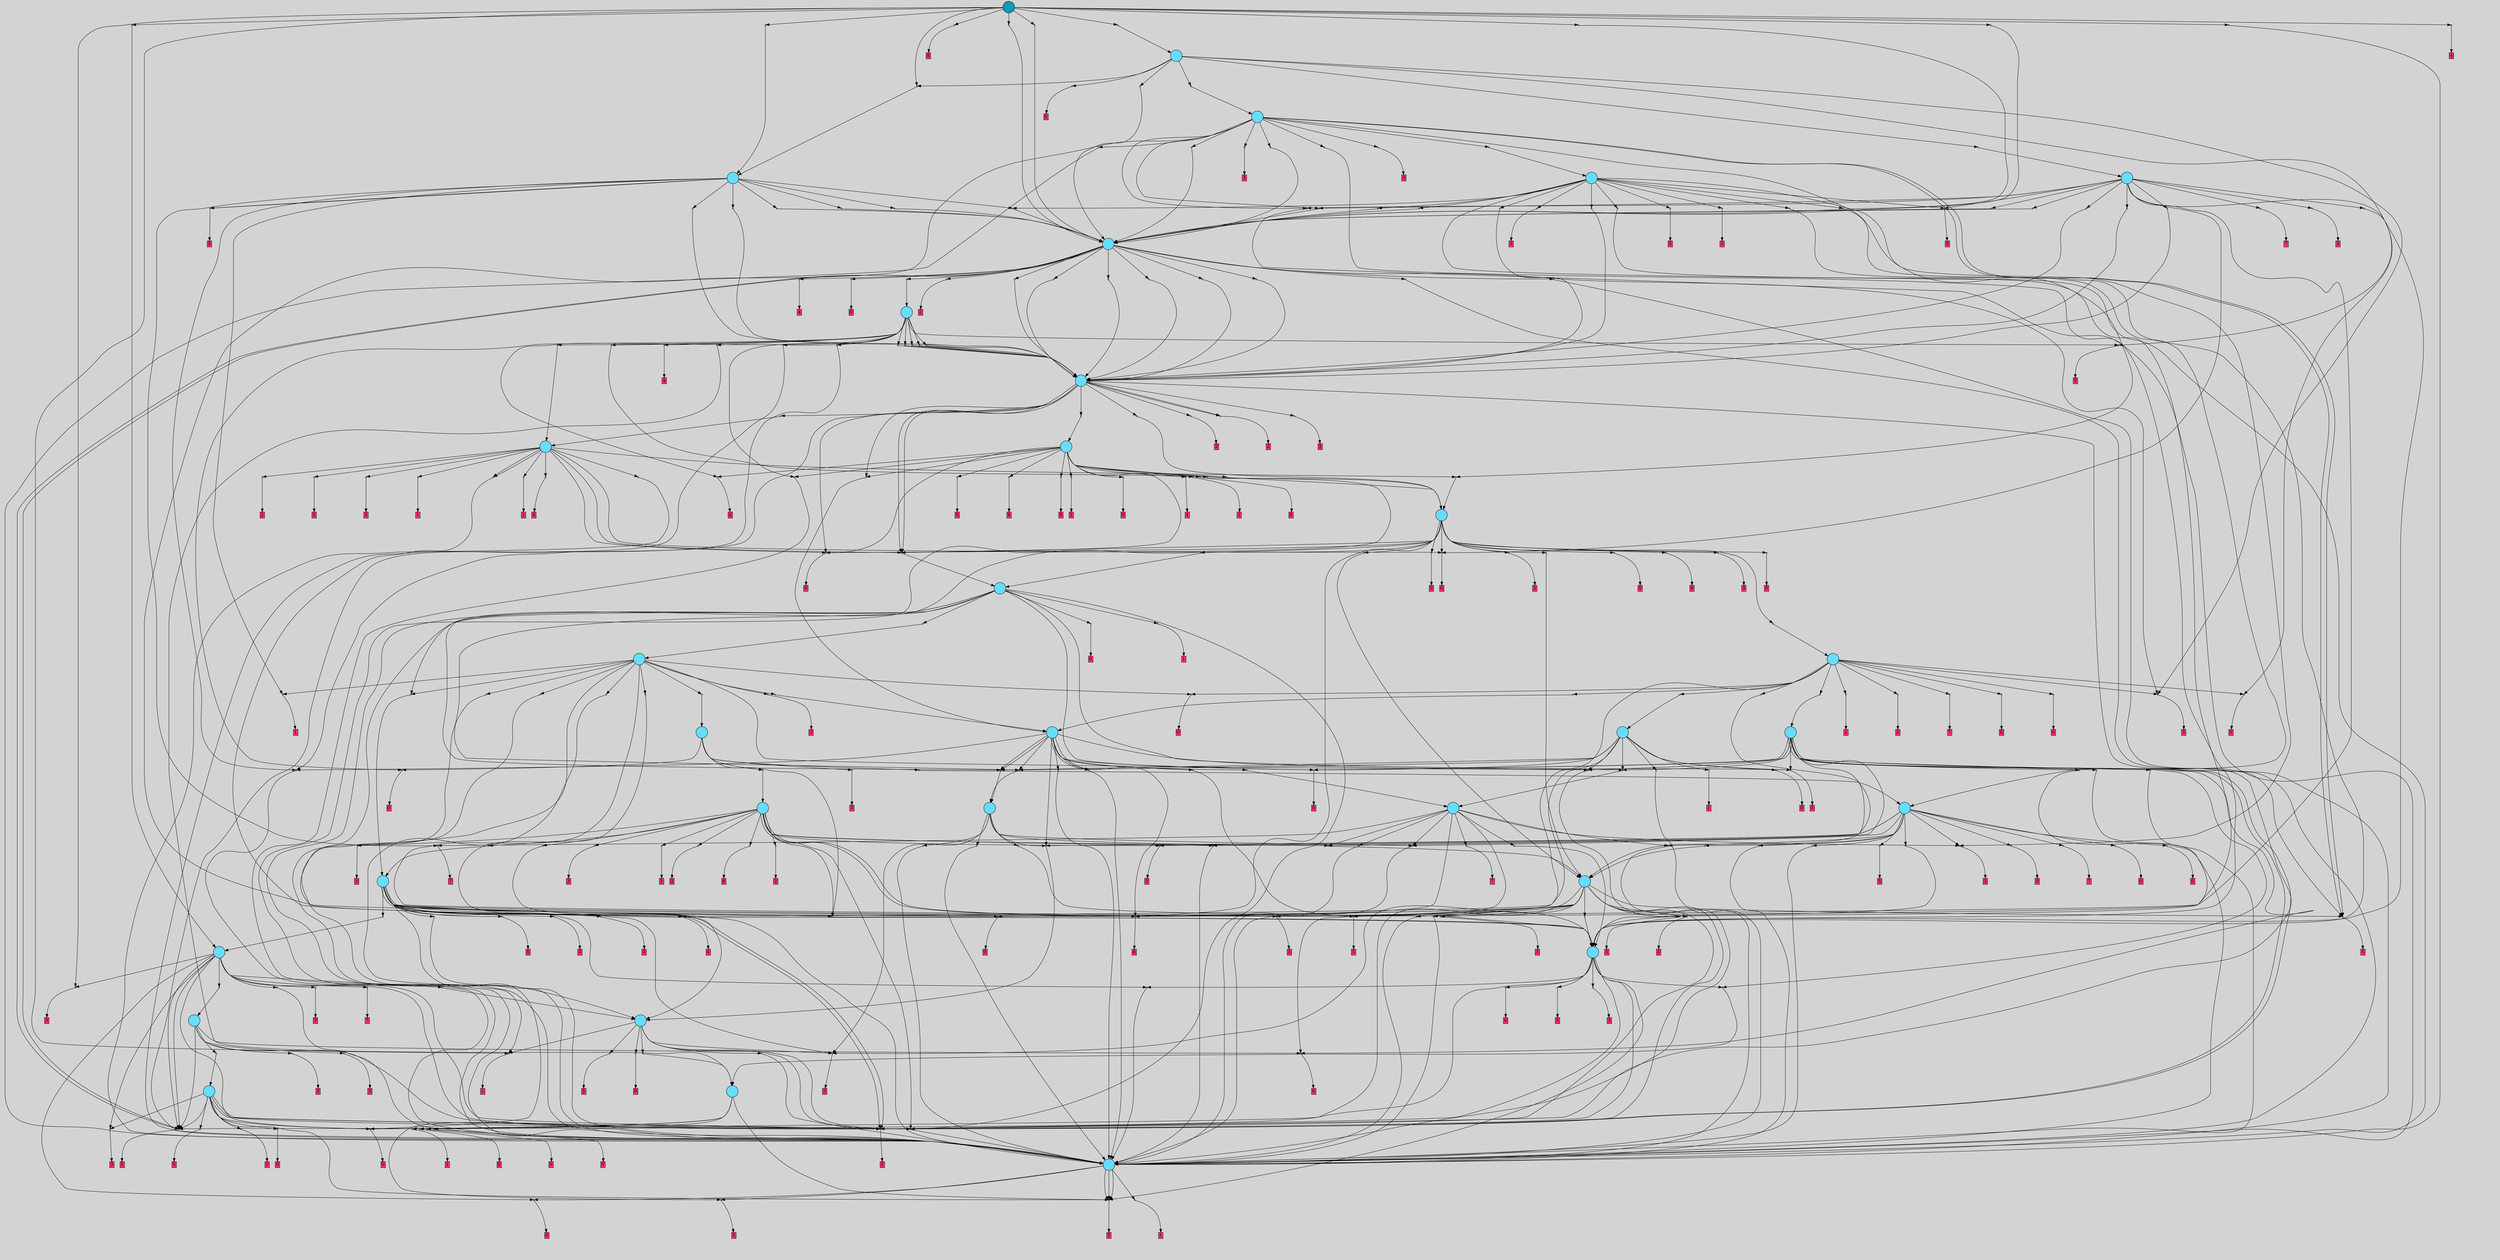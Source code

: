// File exported with GEGELATI v1.3.1
// On the 2024-07-17 01:17:04
// With the MARL::MarlTPGGraphDotExporter
digraph{
	graph[pad = "0.212, 0.055" bgcolor = lightgray]
	node[shape=circle style = filled label = ""]
		T7241 [fillcolor="#66ddff"]
		T7248 [fillcolor="#66ddff"]
		T7324 [fillcolor="#66ddff"]
		T7347 [fillcolor="#66ddff"]
		T7348 [fillcolor="#66ddff"]
		T7372 [fillcolor="#66ddff"]
		T7416 [fillcolor="#66ddff"]
		T7423 [fillcolor="#66ddff"]
		T7442 [fillcolor="#66ddff"]
		T7448 [fillcolor="#66ddff"]
		T7472 [fillcolor="#66ddff"]
		T7473 [fillcolor="#66ddff"]
		T7477 [fillcolor="#66ddff"]
		T7478 [fillcolor="#66ddff"]
		T7508 [fillcolor="#66ddff"]
		T7537 [fillcolor="#66ddff"]
		T7581 [fillcolor="#66ddff"]
		T7583 [fillcolor="#66ddff"]
		T7610 [fillcolor="#66ddff"]
		T7665 [fillcolor="#66ddff"]
		T8008 [fillcolor="#66ddff"]
		T8222 [fillcolor="#66ddff"]
		T8389 [fillcolor="#66ddff"]
		T2 [fillcolor="#66ddff"]
		T8799 [fillcolor="#66ddff"]
		T8866 [fillcolor="#66ddff"]
		T9134 [fillcolor="#66ddff"]
		T9159 [fillcolor="#66ddff"]
		T9165 [fillcolor="#66ddff"]
		T9188 [fillcolor="#66ddff"]
		T8902 [fillcolor="#66ddff"]
		T9288 [fillcolor="#1199bb"]
		P86837 [fillcolor="#cccccc" shape=point] //
		I86837 [shape=box style=invis label="2|1&3|5#1|6&#92;n0|0&2|4#0|0&#92;n"]
		P86837 -> I86837[style=invis]
		A53043 [fillcolor="#ff3366" shape=box margin=0.03 width=0 height=0 label="5"]
		T7241 -> P86837 -> A53043
		P86838 [fillcolor="#cccccc" shape=point] //
		I86838 [shape=box style=invis label="0|2&4|4#1|0&#92;n5|2&3|6#4|3&#92;n3|0&2|2#0|1&#92;n6|4&4|2#2|5&#92;n"]
		P86838 -> I86838[style=invis]
		A53044 [fillcolor="#ff3366" shape=box margin=0.03 width=0 height=0 label="3"]
		T7241 -> P86838 -> A53044
		T7241 -> P86838
		P86839 [fillcolor="#cccccc" shape=point] //
		I86839 [shape=box style=invis label="0|4&0|5#1|4&#92;n2|0&3|0#0|6&#92;n8|4&0|0#4|2&#92;n5|7&4|1#0|7&#92;n7|0&1|0#3|0&#92;n"]
		P86839 -> I86839[style=invis]
		A53045 [fillcolor="#ff3366" shape=box margin=0.03 width=0 height=0 label="1"]
		T7241 -> P86839 -> A53045
		P86840 [fillcolor="#cccccc" shape=point] //
		I86840 [shape=box style=invis label="6|6&1|5#4|7&#92;n6|6&4|1#4|6&#92;n5|0&2|2#2|5&#92;n4|1&2|4#2|6&#92;n0|2&0|5#1|5&#92;n5|7&4|4#4|1&#92;n8|7&0|3#2|7&#92;n3|2&0|1#2|5&#92;n1|3&0|4#3|7&#92;n"]
		P86840 -> I86840[style=invis]
		A53046 [fillcolor="#ff3366" shape=box margin=0.03 width=0 height=0 label="0"]
		T7241 -> P86840 -> A53046
		T7241 -> P86838
		T7248 -> P86837
		T7248 -> P86838
		P86841 [fillcolor="#cccccc" shape=point] //
		I86841 [shape=box style=invis label="0|4&0|5#1|4&#92;n2|0&3|7#0|6&#92;n7|0&1|0#3|0&#92;n5|7&4|1#0|7&#92;n8|4&0|0#4|2&#92;n"]
		P86841 -> I86841[style=invis]
		A53047 [fillcolor="#ff3366" shape=box margin=0.03 width=0 height=0 label="1"]
		T7248 -> P86841 -> A53047
		P86842 [fillcolor="#cccccc" shape=point] //
		I86842 [shape=box style=invis label="6|6&1|7#4|7&#92;n5|0&2|2#2|5&#92;n6|6&4|1#4|6&#92;n8|7&0|3#2|7&#92;n0|2&0|5#2|0&#92;n2|5&3|3#2|7&#92;n5|7&4|4#4|1&#92;n0|6&0|5#0|5&#92;n3|2&0|1#2|5&#92;n"]
		P86842 -> I86842[style=invis]
		A53048 [fillcolor="#ff3366" shape=box margin=0.03 width=0 height=0 label="0"]
		T7248 -> P86842 -> A53048
		P86843 [fillcolor="#cccccc" shape=point] //
		I86843 [shape=box style=invis label="6|6&1|5#4|3&#92;n6|6&4|1#4|6&#92;n5|0&2|2#2|5&#92;n4|1&2|4#2|6&#92;n0|2&0|5#1|5&#92;n3|2&0|1#2|5&#92;n8|7&0|3#2|7&#92;n5|7&4|4#4|1&#92;n1|3&0|4#3|7&#92;n"]
		P86843 -> I86843[style=invis]
		A53049 [fillcolor="#ff3366" shape=box margin=0.03 width=0 height=0 label="0"]
		T7248 -> P86843 -> A53049
		P86844 [fillcolor="#cccccc" shape=point] //
		I86844 [shape=box style=invis label="2|0&1|2#1|2&#92;n6|0&1|5#3|4&#92;n7|7&2|1#2|1&#92;n6|4&3|5#2|1&#92;n"]
		P86844 -> I86844[style=invis]
		A53050 [fillcolor="#ff3366" shape=box margin=0.03 width=0 height=0 label="5"]
		T7248 -> P86844 -> A53050
		P86845 [fillcolor="#cccccc" shape=point] //
		I86845 [shape=box style=invis label="8|5&0|4#2|2&#92;n3|2&0|4#1|0&#92;n4|7&2|7#1|6&#92;n5|0&0|4#3|1&#92;n1|6&3|1#2|5&#92;n"]
		P86845 -> I86845[style=invis]
		T7324 -> P86845 -> T7241
		P86846 [fillcolor="#cccccc" shape=point] //
		I86846 [shape=box style=invis label="6|4&4|2#2|5&#92;n5|2&3|6#4|3&#92;n4|0&2|2#0|2&#92;n0|2&4|4#1|5&#92;n"]
		P86846 -> I86846[style=invis]
		A53051 [fillcolor="#ff3366" shape=box margin=0.03 width=0 height=0 label="5"]
		T7324 -> P86846 -> A53051
		P86847 [fillcolor="#cccccc" shape=point] //
		I86847 [shape=box style=invis label="6|6&1|5#4|3&#92;n5|0&2|2#2|5&#92;n4|1&2|4#2|6&#92;n1|3&0|4#3|7&#92;n5|7&4|4#4|1&#92;n8|7&0|3#2|7&#92;n3|2&0|1#2|5&#92;n0|2&0|5#1|5&#92;n"]
		P86847 -> I86847[style=invis]
		A53052 [fillcolor="#ff3366" shape=box margin=0.03 width=0 height=0 label="0"]
		T7324 -> P86847 -> A53052
		P86848 [fillcolor="#cccccc" shape=point] //
		I86848 [shape=box style=invis label="3|5&2|2#0|1&#92;n5|7&3|6#4|3&#92;n"]
		P86848 -> I86848[style=invis]
		T7324 -> P86848 -> T7248
		P86849 [fillcolor="#cccccc" shape=point] //
		I86849 [shape=box style=invis label="1|0&4|3#1|2&#92;n8|0&2|4#2|0&#92;n"]
		P86849 -> I86849[style=invis]
		A53053 [fillcolor="#ff3366" shape=box margin=0.03 width=0 height=0 label="5"]
		T7324 -> P86849 -> A53053
		P86850 [fillcolor="#cccccc" shape=point] //
		I86850 [shape=box style=invis label="3|0&2|2#0|1&#92;n5|2&3|6#4|3&#92;n6|4&4|2#4|5&#92;n"]
		P86850 -> I86850[style=invis]
		A53054 [fillcolor="#ff3366" shape=box margin=0.03 width=0 height=0 label="3"]
		T7324 -> P86850 -> A53054
		P86851 [fillcolor="#cccccc" shape=point] //
		I86851 [shape=box style=invis label="5|3&0|7#0|1&#92;n3|2&1|4#1|0&#92;n4|7&1|6#4|0&#92;n2|6&3|1#2|5&#92;n8|2&3|4#1|5&#92;n5|0&0|4#3|1&#92;n4|7&2|7#1|6&#92;n"]
		P86851 -> I86851[style=invis]
		T7324 -> P86851 -> T7241
		P86852 [fillcolor="#cccccc" shape=point] //
		I86852 [shape=box style=invis label="0|4&0|5#1|4&#92;n2|0&3|7#0|6&#92;n5|7&4|1#0|7&#92;n7|0&1|0#3|0&#92;n0|1&1|3#1|2&#92;n8|4&0|0#4|2&#92;n"]
		P86852 -> I86852[style=invis]
		A53055 [fillcolor="#ff3366" shape=box margin=0.03 width=0 height=0 label="1"]
		T7324 -> P86852 -> A53055
		T7347 -> P86845
		T7347 -> P86846
		P86853 [fillcolor="#cccccc" shape=point] //
		I86853 [shape=box style=invis label="6|5&0|3#4|0&#92;n0|5&4|7#3|4&#92;n2|3&1|3#3|6&#92;n5|6&2|7#2|0&#92;n8|7&4|2#4|5&#92;n8|6&2|2#0|2&#92;n1|0&0|6#2|5&#92;n0|3&1|2#2|6&#92;n"]
		P86853 -> I86853[style=invis]
		A53056 [fillcolor="#ff3366" shape=box margin=0.03 width=0 height=0 label="0"]
		T7347 -> P86853 -> A53056
		P86854 [fillcolor="#cccccc" shape=point] //
		I86854 [shape=box style=invis label="1|7&4|3#4|2&#92;n2|1&3|5#1|6&#92;n0|0&2|4#0|0&#92;n"]
		P86854 -> I86854[style=invis]
		A53057 [fillcolor="#ff3366" shape=box margin=0.03 width=0 height=0 label="5"]
		T7347 -> P86854 -> A53057
		T7347 -> P86838
		P86855 [fillcolor="#cccccc" shape=point] //
		I86855 [shape=box style=invis label="3|0&2|2#0|6&#92;n2|4&0|1#1|6&#92;n1|4&4|2#2|7&#92;n"]
		P86855 -> I86855[style=invis]
		A53058 [fillcolor="#ff3366" shape=box margin=0.03 width=0 height=0 label="3"]
		T7347 -> P86855 -> A53058
		P86856 [fillcolor="#cccccc" shape=point] //
		I86856 [shape=box style=invis label="7|2&0|1#2|0&#92;n3|0&2|2#4|2&#92;n6|4&4|2#2|5&#92;n0|2&4|4#1|0&#92;n"]
		P86856 -> I86856[style=invis]
		A53059 [fillcolor="#ff3366" shape=box margin=0.03 width=0 height=0 label="3"]
		T7347 -> P86856 -> A53059
		T7347 -> P86845
		P86857 [fillcolor="#cccccc" shape=point] //
		I86857 [shape=box style=invis label="0|5&4|4#1|5&#92;n5|2&3|6#4|3&#92;n4|0&2|2#0|2&#92;n6|4&4|2#2|5&#92;n"]
		P86857 -> I86857[style=invis]
		A53060 [fillcolor="#ff3366" shape=box margin=0.03 width=0 height=0 label="5"]
		T7347 -> P86857 -> A53060
		P86858 [fillcolor="#cccccc" shape=point] //
		I86858 [shape=box style=invis label="3|6&1|2#4|0&#92;n6|5&0|3#4|0&#92;n1|0&0|6#2|5&#92;n2|3&1|3#3|6&#92;n5|6&2|7#2|0&#92;n0|5&4|7#3|4&#92;n8|6&2|2#0|2&#92;n8|7&4|2#4|5&#92;n"]
		P86858 -> I86858[style=invis]
		A53061 [fillcolor="#ff3366" shape=box margin=0.03 width=0 height=0 label="0"]
		T7347 -> P86858 -> A53061
		P86859 [fillcolor="#cccccc" shape=point] //
		I86859 [shape=box style=invis label="5|0&0|6#3|2&#92;n7|6&3|7#1|1&#92;n3|7&2|0#1|1&#92;n3|6&4|5#2|0&#92;n0|5&4|2#2|7&#92;n6|7&2|1#2|5&#92;n8|0&2|2#2|7&#92;n"]
		P86859 -> I86859[style=invis]
		A53062 [fillcolor="#ff3366" shape=box margin=0.03 width=0 height=0 label="3"]
		T7348 -> P86859 -> A53062
		T7348 -> P86838
		P86860 [fillcolor="#cccccc" shape=point] //
		I86860 [shape=box style=invis label="3|0&2|2#0|1&#92;n1|4&4|2#0|7&#92;n"]
		P86860 -> I86860[style=invis]
		T7348 -> P86860 -> T7248
		T7348 -> P86846
		T7348 -> P86854
		T7348 -> P86845
		P86861 [fillcolor="#cccccc" shape=point] //
		I86861 [shape=box style=invis label="8|7&4|2#4|5&#92;n0|5&2|7#3|4&#92;n2|3&1|3#3|6&#92;n1|0&0|6#2|5&#92;n5|6&2|7#2|0&#92;n6|5&0|3#4|0&#92;n"]
		P86861 -> I86861[style=invis]
		A53063 [fillcolor="#ff3366" shape=box margin=0.03 width=0 height=0 label="3"]
		T7348 -> P86861 -> A53063
		P86862 [fillcolor="#cccccc" shape=point] //
		I86862 [shape=box style=invis label="5|0&0|6#3|1&#92;n4|7&2|7#1|6&#92;n8|5&0|4#2|2&#92;n1|6&3|1#2|5&#92;n"]
		P86862 -> I86862[style=invis]
		T7348 -> P86862 -> T7241
		P86863 [fillcolor="#cccccc" shape=point] //
		I86863 [shape=box style=invis label="3|6&1|2#4|0&#92;n8|7&4|2#4|5&#92;n1|0&0|6#2|5&#92;n2|3&1|3#3|6&#92;n7|1&3|0#1|6&#92;n5|6&2|7#2|0&#92;n8|6&2|2#0|2&#92;n6|5&0|3#2|0&#92;n"]
		P86863 -> I86863[style=invis]
		A53064 [fillcolor="#ff3366" shape=box margin=0.03 width=0 height=0 label="0"]
		T7348 -> P86863 -> A53064
		P86864 [fillcolor="#cccccc" shape=point] //
		I86864 [shape=box style=invis label="8|7&0|0#1|6&#92;n8|0&4|3#4|3&#92;n"]
		P86864 -> I86864[style=invis]
		T7372 -> P86864 -> T7347
		T7372 -> P86846
		T7372 -> P86854
		P86865 [fillcolor="#cccccc" shape=point] //
		I86865 [shape=box style=invis label="5|2&3|6#4|3&#92;n0|2&1|4#1|0&#92;n6|4&4|2#2|5&#92;n"]
		P86865 -> I86865[style=invis]
		A53065 [fillcolor="#ff3366" shape=box margin=0.03 width=0 height=0 label="3"]
		T7372 -> P86865 -> A53065
		P86866 [fillcolor="#cccccc" shape=point] //
		I86866 [shape=box style=invis label="5|5&4|2#2|3&#92;n3|1&4|4#2|7&#92;n6|7&0|5#4|3&#92;n7|0&0|1#3|4&#92;n0|2&1|4#1|0&#92;n2|7&2|0#4|1&#92;n"]
		P86866 -> I86866[style=invis]
		A53066 [fillcolor="#ff3366" shape=box margin=0.03 width=0 height=0 label="3"]
		T7372 -> P86866 -> A53066
		P86867 [fillcolor="#cccccc" shape=point] //
		I86867 [shape=box style=invis label="3|7&2|7#0|2&#92;n6|6&4|1#4|6&#92;n5|0&2|2#2|5&#92;n4|1&2|4#2|6&#92;n0|2&1|5#1|5&#92;n6|6&1|5#4|7&#92;n5|7&4|4#4|1&#92;n8|7&0|3#2|7&#92;n3|2&0|1#2|5&#92;n1|3&0|4#3|7&#92;n"]
		P86867 -> I86867[style=invis]
		A53067 [fillcolor="#ff3366" shape=box margin=0.03 width=0 height=0 label="0"]
		T7372 -> P86867 -> A53067
		P86868 [fillcolor="#cccccc" shape=point] //
		I86868 [shape=box style=invis label="3|5&0|3#0|5&#92;n1|0&0|5#2|5&#92;n"]
		P86868 -> I86868[style=invis]
		T7416 -> P86868 -> T7324
		T7416 -> P86846
		T7416 -> P86854
		P86869 [fillcolor="#cccccc" shape=point] //
		I86869 [shape=box style=invis label="1|4&4|4#2|7&#92;n3|0&2|2#0|6&#92;n"]
		P86869 -> I86869[style=invis]
		A53068 [fillcolor="#ff3366" shape=box margin=0.03 width=0 height=0 label="3"]
		T7416 -> P86869 -> A53068
		P86870 [fillcolor="#cccccc" shape=point] //
		I86870 [shape=box style=invis label="0|3&4|4#2|6&#92;n1|7&2|0#1|1&#92;n"]
		P86870 -> I86870[style=invis]
		A53069 [fillcolor="#ff3366" shape=box margin=0.03 width=0 height=0 label="3"]
		T7416 -> P86870 -> A53069
		T7416 -> P86855
		P86871 [fillcolor="#cccccc" shape=point] //
		I86871 [shape=box style=invis label="3|2&0|4#1|0&#92;n1|0&0|3#3|7&#92;n4|3&1|7#3|6&#92;n8|5&0|3#2|2&#92;n6|1&2|6#4|2&#92;n0|2&2|7#1|1&#92;n1|5&1|3#1|7&#92;n"]
		P86871 -> I86871[style=invis]
		T7416 -> P86871 -> T7241
		P86872 [fillcolor="#cccccc" shape=point] //
		I86872 [shape=box style=invis label="6|7&1|1#3|6&#92;n2|1&3|5#1|6&#92;n7|7&3|3#4|2&#92;n0|1&1|4#4|5&#92;n"]
		P86872 -> I86872[style=invis]
		A53070 [fillcolor="#ff3366" shape=box margin=0.03 width=0 height=0 label="7"]
		T7416 -> P86872 -> A53070
		P86873 [fillcolor="#cccccc" shape=point] //
		I86873 [shape=box style=invis label="0|5&1|2#4|7&#92;n"]
		P86873 -> I86873[style=invis]
		T7416 -> P86873 -> T7372
		T7416 -> P86845
		T7416 -> P86854
		T7416 -> P86858
		T7416 -> P86840
		P86874 [fillcolor="#cccccc" shape=point] //
		I86874 [shape=box style=invis label="6|3&3|0#1|6&#92;n5|0&0|4#3|1&#92;n1|6&3|1#2|5&#92;n8|7&0|7#1|6&#92;n4|0&2|0#1|6&#92;n8|5&0|4#2|2&#92;n8|5&3|1#2|2&#92;n"]
		P86874 -> I86874[style=invis]
		T7423 -> P86874 -> T7348
		T7423 -> P86858
		P86875 [fillcolor="#cccccc" shape=point] //
		I86875 [shape=box style=invis label="6|4&4|2#2|5&#92;n0|2&1|4#1|0&#92;n5|2&3|6#4|2&#92;n3|1&0|0#3|5&#92;n"]
		P86875 -> I86875[style=invis]
		A53071 [fillcolor="#ff3366" shape=box margin=0.03 width=0 height=0 label="3"]
		T7423 -> P86875 -> A53071
		T7423 -> P86850
		P86876 [fillcolor="#cccccc" shape=point] //
		I86876 [shape=box style=invis label="0|2&1|0#4|2&#92;n"]
		P86876 -> I86876[style=invis]
		A53072 [fillcolor="#ff3366" shape=box margin=0.03 width=0 height=0 label="3"]
		T7423 -> P86876 -> A53072
		P86877 [fillcolor="#cccccc" shape=point] //
		I86877 [shape=box style=invis label="5|2&3|6#4|3&#92;n6|4&4|2#2|5&#92;n0|2&3|4#1|5&#92;n"]
		P86877 -> I86877[style=invis]
		A53073 [fillcolor="#ff3366" shape=box margin=0.03 width=0 height=0 label="5"]
		T7423 -> P86877 -> A53073
		P86878 [fillcolor="#cccccc" shape=point] //
		I86878 [shape=box style=invis label="2|1&3|5#0|6&#92;n7|0&2|4#0|0&#92;n1|3&4|1#1|0&#92;n"]
		P86878 -> I86878[style=invis]
		A53074 [fillcolor="#ff3366" shape=box margin=0.03 width=0 height=0 label="8"]
		T7423 -> P86878 -> A53074
		P86879 [fillcolor="#cccccc" shape=point] //
		I86879 [shape=box style=invis label="6|4&4|2#2|5&#92;n3|2&4|1#4|2&#92;n0|2&4|4#1|5&#92;n4|0&2|2#0|2&#92;n5|2&3|6#4|3&#92;n"]
		P86879 -> I86879[style=invis]
		A53075 [fillcolor="#ff3366" shape=box margin=0.03 width=0 height=0 label="5"]
		T7423 -> P86879 -> A53075
		P86880 [fillcolor="#cccccc" shape=point] //
		I86880 [shape=box style=invis label="6|1&4|1#4|6&#92;n0|2&4|0#2|7&#92;n5|0&0|2#2|5&#92;n1|1&0|4#3|7&#92;n4|5&4|1#1|2&#92;n1|5&4|6#2|6&#92;n5|7&4|1#4|1&#92;n3|1&0|1#2|5&#92;n0|4&0|1#0|0&#92;n"]
		P86880 -> I86880[style=invis]
		A53076 [fillcolor="#ff3366" shape=box margin=0.03 width=0 height=0 label="0"]
		T7423 -> P86880 -> A53076
		T7423 -> P86846
		P86881 [fillcolor="#cccccc" shape=point] //
		I86881 [shape=box style=invis label="8|5&0|2#2|2&#92;n5|1&1|3#4|7&#92;n5|0&3|4#0|1&#92;n4|5&3|2#0|0&#92;n"]
		P86881 -> I86881[style=invis]
		T7423 -> P86881 -> T7241
		P86882 [fillcolor="#cccccc" shape=point] //
		I86882 [shape=box style=invis label="6|5&2|4#4|0&#92;n1|6&3|7#2|5&#92;n5|1&1|3#2|7&#92;n2|7&3|7#1|6&#92;n0|2&0|4#4|3&#92;n"]
		P86882 -> I86882[style=invis]
		T7423 -> P86882 -> T7241
		P86883 [fillcolor="#cccccc" shape=point] //
		I86883 [shape=box style=invis label="0|7&4|4#4|3&#92;n0|0&1|0#4|2&#92;n5|2&0|6#1|6&#92;n"]
		P86883 -> I86883[style=invis]
		A53077 [fillcolor="#ff3366" shape=box margin=0.03 width=0 height=0 label="3"]
		T7423 -> P86883 -> A53077
		T7423 -> P86845
		P86884 [fillcolor="#cccccc" shape=point] //
		I86884 [shape=box style=invis label="8|5&0|4#2|2&#92;n5|0&0|4#3|1&#92;n1|6&3|1#2|5&#92;n8|7&0|7#1|6&#92;n4|0&2|0#1|6&#92;n6|1&3|0#1|6&#92;n8|5&3|1#2|2&#92;n"]
		P86884 -> I86884[style=invis]
		T7442 -> P86884 -> T7348
		T7442 -> P86850
		P86885 [fillcolor="#cccccc" shape=point] //
		I86885 [shape=box style=invis label="5|0&2|1#1|7&#92;n"]
		P86885 -> I86885[style=invis]
		A53078 [fillcolor="#ff3366" shape=box margin=0.03 width=0 height=0 label="3"]
		T7442 -> P86885 -> A53078
		P86886 [fillcolor="#cccccc" shape=point] //
		I86886 [shape=box style=invis label="1|6&3|1#2|5&#92;n7|5&0|1#2|2&#92;n4|7&2|7#1|6&#92;n"]
		P86886 -> I86886[style=invis]
		T7442 -> P86886 -> T7241
		T7442 -> P86878
		T7442 -> P86846
		T7442 -> P86880
		P86887 [fillcolor="#cccccc" shape=point] //
		I86887 [shape=box style=invis label="0|2&4|4#1|5&#92;n4|0&2|2#0|2&#92;n4|2&3|6#4|3&#92;n"]
		P86887 -> I86887[style=invis]
		A53079 [fillcolor="#ff3366" shape=box margin=0.03 width=0 height=0 label="5"]
		T7442 -> P86887 -> A53079
		P86888 [fillcolor="#cccccc" shape=point] //
		I86888 [shape=box style=invis label="8|5&0|2#2|2&#92;n4|5&3|2#0|0&#92;n5|0&3|4#0|1&#92;n5|1&1|3#4|7&#92;n4|6&4|2#2|4&#92;n"]
		P86888 -> I86888[style=invis]
		T7442 -> P86888 -> T7416
		T7442 -> P86862
		P86889 [fillcolor="#cccccc" shape=point] //
		I86889 [shape=box style=invis label="3|0&0|2#0|6&#92;n0|0&0|3#0|1&#92;n1|4&4|2#2|7&#92;n"]
		P86889 -> I86889[style=invis]
		A53080 [fillcolor="#ff3366" shape=box margin=0.03 width=0 height=0 label="4"]
		T7442 -> P86889 -> A53080
		T7442 -> P86846
		P86890 [fillcolor="#cccccc" shape=point] //
		I86890 [shape=box style=invis label="3|0&2|2#0|1&#92;n5|2&3|6#4|3&#92;n6|4&4|2#4|5&#92;n7|3&1|6#1|0&#92;n"]
		P86890 -> I86890[style=invis]
		A53081 [fillcolor="#ff3366" shape=box margin=0.03 width=0 height=0 label="3"]
		T7442 -> P86890 -> A53081
		T7442 -> P86858
		P86891 [fillcolor="#cccccc" shape=point] //
		I86891 [shape=box style=invis label="0|5&1|7#3|7&#92;n6|7&4|2#2|5&#92;n0|2&1|4#1|0&#92;n5|2&3|6#4|3&#92;n"]
		P86891 -> I86891[style=invis]
		A53082 [fillcolor="#ff3366" shape=box margin=0.03 width=0 height=0 label="3"]
		T7442 -> P86891 -> A53082
		P86892 [fillcolor="#cccccc" shape=point] //
		I86892 [shape=box style=invis label="0|0&1|0#4|1&#92;n3|4&2|2#1|4&#92;n0|7&3|6#2|4&#92;n"]
		P86892 -> I86892[style=invis]
		A53083 [fillcolor="#ff3366" shape=box margin=0.03 width=0 height=0 label="3"]
		T7448 -> P86892 -> A53083
		P86893 [fillcolor="#cccccc" shape=point] //
		I86893 [shape=box style=invis label="7|5&4|1#0|4&#92;n2|4&0|1#2|6&#92;n1|4&4|2#2|7&#92;n3|0&2|2#0|6&#92;n"]
		P86893 -> I86893[style=invis]
		A53084 [fillcolor="#ff3366" shape=box margin=0.03 width=0 height=0 label="3"]
		T7448 -> P86893 -> A53084
		P86894 [fillcolor="#cccccc" shape=point] //
		I86894 [shape=box style=invis label="8|5&0|4#2|2&#92;n3|2&0|4#1|0&#92;n4|7&2|7#1|6&#92;n4|4&0|5#3|4&#92;n1|7&3|1#2|5&#92;n5|0&0|4#3|1&#92;n"]
		P86894 -> I86894[style=invis]
		T7448 -> P86894 -> T7241
		P86895 [fillcolor="#cccccc" shape=point] //
		I86895 [shape=box style=invis label="5|1&0|1#3|1&#92;n3|0&3|6#3|2&#92;n1|5&1|3#1|2&#92;n3|4&1|4#2|4&#92;n4|3&1|7#3|6&#92;n6|1&0|3#0|0&#92;n6|1&2|6#2|0&#92;n"]
		P86895 -> I86895[style=invis]
		T7448 -> P86895 -> T7241
		T7448 -> P86878
		P86896 [fillcolor="#cccccc" shape=point] //
		I86896 [shape=box style=invis label="6|5&0|3#4|0&#92;n0|5&3|7#3|4&#92;n2|3&1|3#3|6&#92;n1|0&0|6#2|5&#92;n5|6&2|7#2|0&#92;n8|7&4|2#4|5&#92;n"]
		P86896 -> I86896[style=invis]
		A53085 [fillcolor="#ff3366" shape=box margin=0.03 width=0 height=0 label="3"]
		T7448 -> P86896 -> A53085
		T7448 -> P86884
		P86897 [fillcolor="#cccccc" shape=point] //
		I86897 [shape=box style=invis label="0|2&4|4#1|5&#92;n6|4&4|6#2|5&#92;n4|0&2|2#0|2&#92;n0|6&0|2#3|6&#92;n"]
		P86897 -> I86897[style=invis]
		T7448 -> P86897 -> T7442
		P86898 [fillcolor="#cccccc" shape=point] //
		I86898 [shape=box style=invis label="4|1&4|6#1|5&#92;n3|2&4|6#2|2&#92;n8|0&2|4#0|2&#92;n"]
		P86898 -> I86898[style=invis]
		A53086 [fillcolor="#ff3366" shape=box margin=0.03 width=0 height=0 label="5"]
		T7448 -> P86898 -> A53086
		P86899 [fillcolor="#cccccc" shape=point] //
		I86899 [shape=box style=invis label="1|0&3|5#4|2&#92;n1|5&0|3#1|5&#92;n2|3&3|3#1|4&#92;n0|3&3|1#1|3&#92;n"]
		P86899 -> I86899[style=invis]
		T7448 -> P86899 -> T7423
		P86900 [fillcolor="#cccccc" shape=point] //
		I86900 [shape=box style=invis label="0|0&1|0#4|2&#92;n0|3&4|4#2|6&#92;n"]
		P86900 -> I86900[style=invis]
		A53087 [fillcolor="#ff3366" shape=box margin=0.03 width=0 height=0 label="3"]
		T7448 -> P86900 -> A53087
		P86901 [fillcolor="#cccccc" shape=point] //
		I86901 [shape=box style=invis label="3|0&2|2#0|6&#92;n2|4&0|7#1|6&#92;n1|4&4|2#2|7&#92;n1|3&4|0#2|3&#92;n"]
		P86901 -> I86901[style=invis]
		A53088 [fillcolor="#ff3366" shape=box margin=0.03 width=0 height=0 label="3"]
		T7448 -> P86901 -> A53088
		P86902 [fillcolor="#cccccc" shape=point] //
		I86902 [shape=box style=invis label="8|1&3|5#0|6&#92;n7|0&0|4#0|0&#92;n0|4&4|1#4|6&#92;n"]
		P86902 -> I86902[style=invis]
		A53089 [fillcolor="#ff3366" shape=box margin=0.03 width=0 height=0 label="8"]
		T7448 -> P86902 -> A53089
		T7448 -> P86845
		T7448 -> P86878
		P86903 [fillcolor="#cccccc" shape=point] //
		I86903 [shape=box style=invis label="6|3&2|1#4|3&#92;n6|0&3|7#1|5&#92;n"]
		P86903 -> I86903[style=invis]
		T7472 -> P86903 -> T7324
		P86904 [fillcolor="#cccccc" shape=point] //
		I86904 [shape=box style=invis label="7|0&0|5#2|6&#92;n"]
		P86904 -> I86904[style=invis]
		T7472 -> P86904 -> T7241
		P86905 [fillcolor="#cccccc" shape=point] //
		I86905 [shape=box style=invis label="3|7&2|7#0|2&#92;n6|6&4|1#4|6&#92;n5|0&2|6#2|5&#92;n3|2&0|1#2|5&#92;n0|2&1|5#1|5&#92;n6|6&1|5#4|7&#92;n5|7&4|4#4|1&#92;n8|7&0|3#2|7&#92;n4|1&2|4#2|6&#92;n"]
		P86905 -> I86905[style=invis]
		A53090 [fillcolor="#ff3366" shape=box margin=0.03 width=0 height=0 label="3"]
		T7472 -> P86905 -> A53090
		P86906 [fillcolor="#cccccc" shape=point] //
		I86906 [shape=box style=invis label="5|5&2|7#0|5&#92;n0|4&3|0#4|1&#92;n3|2&0|5#1|0&#92;n1|4&2|7#4|7&#92;n5|5&1|6#0|2&#92;n4|5&1|3#1|7&#92;n1|0&0|4#3|7&#92;n8|5&0|3#3|2&#92;n"]
		P86906 -> I86906[style=invis]
		T7472 -> P86906 -> T7241
		P86907 [fillcolor="#cccccc" shape=point] //
		I86907 [shape=box style=invis label="6|5&0|3#4|0&#92;n0|5&3|7#2|4&#92;n2|3&1|3#3|6&#92;n8|7&4|2#4|5&#92;n5|6&2|7#2|0&#92;n"]
		P86907 -> I86907[style=invis]
		A53091 [fillcolor="#ff3366" shape=box margin=0.03 width=0 height=0 label="3"]
		T7472 -> P86907 -> A53091
		P86908 [fillcolor="#cccccc" shape=point] //
		I86908 [shape=box style=invis label="3|6&1|0#3|1&#92;n1|6&3|1#2|5&#92;n6|4&3|2#2|0&#92;n8|5&3|7#4|2&#92;n4|3&0|4#1|3&#92;n7|0&3|4#2|3&#92;n8|5&0|4#2|2&#92;n"]
		P86908 -> I86908[style=invis]
		T7472 -> P86908 -> T7348
		P86909 [fillcolor="#cccccc" shape=point] //
		I86909 [shape=box style=invis label="4|0&2|2#0|2&#92;n6|4&4|2#2|5&#92;n5|6&3|6#4|3&#92;n0|2&4|1#1|5&#92;n3|6&3|4#2|2&#92;n"]
		P86909 -> I86909[style=invis]
		A53092 [fillcolor="#ff3366" shape=box margin=0.03 width=0 height=0 label="7"]
		T7472 -> P86909 -> A53092
		P86910 [fillcolor="#cccccc" shape=point] //
		I86910 [shape=box style=invis label="1|0&3|5#4|2&#92;n0|3&3|1#1|2&#92;n1|5&0|3#1|5&#92;n"]
		P86910 -> I86910[style=invis]
		T7472 -> P86910 -> T7423
		P86911 [fillcolor="#cccccc" shape=point] //
		I86911 [shape=box style=invis label="5|6&2|7#2|0&#92;n1|0&0|6#2|5&#92;n0|5&4|3#3|4&#92;n6|5&2|3#4|0&#92;n2|3&1|3#3|6&#92;n8|6&2|2#0|2&#92;n8|7&4|2#4|5&#92;n"]
		P86911 -> I86911[style=invis]
		A53093 [fillcolor="#ff3366" shape=box margin=0.03 width=0 height=0 label="0"]
		T7472 -> P86911 -> A53093
		P86912 [fillcolor="#cccccc" shape=point] //
		I86912 [shape=box style=invis label="8|3&0|4#4|0&#92;n5|0&2|2#2|5&#92;n0|4&4|4#1|4&#92;n0|4&2|6#1|5&#92;n7|1&2|4#4|5&#92;n6|6&4|5#4|7&#92;n0|0&2|1#1|5&#92;n3|7&3|7#0|2&#92;n"]
		P86912 -> I86912[style=invis]
		A53094 [fillcolor="#ff3366" shape=box margin=0.03 width=0 height=0 label="0"]
		T7472 -> P86912 -> A53094
		P86913 [fillcolor="#cccccc" shape=point] //
		I86913 [shape=box style=invis label="0|2&4|4#1|5&#92;n4|2&3|6#4|3&#92;n7|0&0|6#2|0&#92;n"]
		P86913 -> I86913[style=invis]
		A53095 [fillcolor="#ff3366" shape=box margin=0.03 width=0 height=0 label="5"]
		T7472 -> P86913 -> A53095
		P86914 [fillcolor="#cccccc" shape=point] //
		I86914 [shape=box style=invis label="4|0&4|6#3|6&#92;n3|1&0|4#1|0&#92;n4|3&1|7#3|6&#92;n6|1&2|6#4|2&#92;n1|0&0|3#3|7&#92;n1|0&0|1#4|1&#92;n0|4&2|0#1|1&#92;n1|5&1|3#1|7&#92;n"]
		P86914 -> I86914[style=invis]
		T7472 -> P86914 -> T7241
		T7472 -> P86900
		P86915 [fillcolor="#cccccc" shape=point] //
		I86915 [shape=box style=invis label="6|3&4|7#1|0&#92;n4|6&3|1#2|5&#92;n7|2&2|3#4|4&#92;n3|6&0|4#3|0&#92;n4|7&2|7#1|6&#92;n"]
		P86915 -> I86915[style=invis]
		T7472 -> P86915 -> T7241
		T7473 -> P86899
		T7473 -> P86850
		P86916 [fillcolor="#cccccc" shape=point] //
		I86916 [shape=box style=invis label="8|5&0|4#2|2&#92;n5|4&3|1#2|7&#92;n5|0&0|4#3|1&#92;n1|6&3|1#2|5&#92;n6|1&3|0#1|6&#92;n4|0&2|0#1|6&#92;n8|5&0|7#1|6&#92;n8|5&3|1#2|2&#92;n"]
		P86916 -> I86916[style=invis]
		T7473 -> P86916 -> T7348
		P86917 [fillcolor="#cccccc" shape=point] //
		I86917 [shape=box style=invis label="1|0&0|2#4|1&#92;n3|1&0|4#1|0&#92;n6|1&2|6#4|2&#92;n4|3&1|7#3|6&#92;n1|0&0|0#3|7&#92;n1|5&1|3#1|7&#92;n"]
		P86917 -> I86917[style=invis]
		T7473 -> P86917 -> T7241
		T7473 -> P86903
		P86918 [fillcolor="#cccccc" shape=point] //
		I86918 [shape=box style=invis label="5|0&4|3#3|5&#92;n3|2&3|0#2|7&#92;n1|5&3|1#2|5&#92;n3|2&2|5#4|1&#92;n7|6&1|2#2|3&#92;n8|2&0|2#0|5&#92;n"]
		P86918 -> I86918[style=invis]
		T7473 -> P86918 -> T7241
		T7473 -> P86906
		P86919 [fillcolor="#cccccc" shape=point] //
		I86919 [shape=box style=invis label="6|2&1|2#3|0&#92;n1|2&2|4#4|6&#92;n0|2&2|0#1|1&#92;n1|5&1|3#1|7&#92;n4|3&1|7#3|6&#92;n1|0&0|3#4|7&#92;n"]
		P86919 -> I86919[style=invis]
		T7477 -> P86919 -> T7448
		P86920 [fillcolor="#cccccc" shape=point] //
		I86920 [shape=box style=invis label="5|7&4|2#1|5&#92;n3|6&1|2#4|0&#92;n3|2&2|3#3|3&#92;n0|5&4|7#3|4&#92;n5|0&4|1#3|4&#92;n6|5&0|3#4|0&#92;n1|0&0|6#2|1&#92;n6|6&3|2#1|2&#92;n"]
		P86920 -> I86920[style=invis]
		A53096 [fillcolor="#ff3366" shape=box margin=0.03 width=0 height=0 label="0"]
		T7477 -> P86920 -> A53096
		P86921 [fillcolor="#cccccc" shape=point] //
		I86921 [shape=box style=invis label="4|0&2|2#0|2&#92;n0|5&4|4#1|5&#92;n6|4&4|2#2|5&#92;n1|0&3|3#3|1&#92;n"]
		P86921 -> I86921[style=invis]
		T7477 -> P86921 -> T7472
		P86922 [fillcolor="#cccccc" shape=point] //
		I86922 [shape=box style=invis label="5|2&3|6#0|3&#92;n3|0&2|2#0|1&#92;n6|4&4|2#4|5&#92;n"]
		P86922 -> I86922[style=invis]
		A53097 [fillcolor="#ff3366" shape=box margin=0.03 width=0 height=0 label="3"]
		T7477 -> P86922 -> A53097
		T7477 -> P86884
		T7478 -> P86904
		T7478 -> P86906
		T7478 -> P86907
		P86923 [fillcolor="#cccccc" shape=point] //
		I86923 [shape=box style=invis label="3|6&1|0#3|1&#92;n7|0&3|4#2|3&#92;n3|6&0|1#4|4&#92;n8|5&3|5#2|2&#92;n4|3&0|4#1|3&#92;n8|5&0|4#2|2&#92;n"]
		P86923 -> I86923[style=invis]
		T7478 -> P86923 -> T7348
		P86924 [fillcolor="#cccccc" shape=point] //
		I86924 [shape=box style=invis label="6|4&4|2#2|5&#92;n5|2&3|6#4|3&#92;n0|2&4|1#1|5&#92;n4|0&2|2#0|2&#92;n"]
		P86924 -> I86924[style=invis]
		A53098 [fillcolor="#ff3366" shape=box margin=0.03 width=0 height=0 label="7"]
		T7478 -> P86924 -> A53098
		T7478 -> P86899
		T7478 -> P86867
		P86925 [fillcolor="#cccccc" shape=point] //
		I86925 [shape=box style=invis label="6|5&0|6#3|7&#92;n1|6&3|1#4|5&#92;n8|4&0|4#2|6&#92;n0|5&2|3#4|0&#92;n5|0&0|4#3|1&#92;n7|1&3|5#3|1&#92;n4|7&2|7#1|6&#92;n"]
		P86925 -> I86925[style=invis]
		T7478 -> P86925 -> T7241
		T7478 -> P86878
		P86926 [fillcolor="#cccccc" shape=point] //
		I86926 [shape=box style=invis label="4|0&2|2#3|2&#92;n5|2&3|6#4|3&#92;n0|2&4|1#1|5&#92;n3|3&4|5#1|1&#92;n"]
		P86926 -> I86926[style=invis]
		A53099 [fillcolor="#ff3366" shape=box margin=0.03 width=0 height=0 label="7"]
		T7478 -> P86926 -> A53099
		P86927 [fillcolor="#cccccc" shape=point] //
		I86927 [shape=box style=invis label="3|2&0|4#1|0&#92;n1|0&0|4#3|7&#92;n4|3&1|7#3|6&#92;n8|5&0|3#2|2&#92;n0|2&2|0#1|1&#92;n1|5&1|3#1|7&#92;n"]
		P86927 -> I86927[style=invis]
		T7508 -> P86927 -> T7241
		P86928 [fillcolor="#cccccc" shape=point] //
		I86928 [shape=box style=invis label="8|5&0|4#2|2&#92;n5|0&0|4#3|1&#92;n4|0&2|0#1|6&#92;n8|7&0|7#1|6&#92;n1|6&3|1#2|5&#92;n6|1&3|0#1|6&#92;n8|6&3|1#2|2&#92;n"]
		P86928 -> I86928[style=invis]
		T7508 -> P86928 -> T7348
		T7508 -> P86899
		P86929 [fillcolor="#cccccc" shape=point] //
		I86929 [shape=box style=invis label="0|0&1|4#4|1&#92;n1|0&0|6#2|5&#92;n5|6&2|7#2|0&#92;n6|5&2|3#4|0&#92;n0|5&4|7#3|6&#92;n2|3&1|3#3|6&#92;n8|6&2|2#0|2&#92;n0|0&1|7#0|3&#92;n2|7&2|2#3|7&#92;n8|5&4|2#4|5&#92;n"]
		P86929 -> I86929[style=invis]
		A53100 [fillcolor="#ff3366" shape=box margin=0.03 width=0 height=0 label="0"]
		T7508 -> P86929 -> A53100
		T7508 -> P86860
		P86930 [fillcolor="#cccccc" shape=point] //
		I86930 [shape=box style=invis label="2|0&1|0#4|2&#92;n"]
		P86930 -> I86930[style=invis]
		T7508 -> P86930 -> T7478
		P86931 [fillcolor="#cccccc" shape=point] //
		I86931 [shape=box style=invis label="2|1&3|7#1|6&#92;n2|6&0|2#2|0&#92;n0|3&0|6#0|6&#92;n"]
		P86931 -> I86931[style=invis]
		T7508 -> P86931 -> T7241
		T7508 -> P86846
		P86932 [fillcolor="#cccccc" shape=point] //
		I86932 [shape=box style=invis label="0|1&2|5#1|3&#92;n6|3&1|1#0|5&#92;n4|7&2|1#1|6&#92;n8|6&2|2#3|5&#92;n1|7&1|4#0|1&#92;n5|5&2|3#4|0&#92;n7|4&1|1#3|3&#92;n4|4&0|4#1|1&#92;n5|0&0|6#2|0&#92;n2|5&2|6#4|5&#92;n"]
		P86932 -> I86932[style=invis]
		T7508 -> P86932 -> T7241
		P86933 [fillcolor="#cccccc" shape=point] //
		I86933 [shape=box style=invis label="6|5&3|7#2|4&#92;n6|5&0|3#4|0&#92;n2|3&1|3#3|6&#92;n8|7&4|2#4|5&#92;n5|6&2|7#2|0&#92;n"]
		P86933 -> I86933[style=invis]
		A53101 [fillcolor="#ff3366" shape=box margin=0.03 width=0 height=0 label="3"]
		T7508 -> P86933 -> A53101
		T7508 -> P86845
		T7508 -> P86894
		T7508 -> P86845
		T7508 -> P86929
		T7508 -> P86867
		P86934 [fillcolor="#cccccc" shape=point] //
		I86934 [shape=box style=invis label="7|1&3|2#2|0&#92;n4|5&2|4#4|4&#92;n5|0&4|6#3|4&#92;n8|1&0|5#3|6&#92;n"]
		P86934 -> I86934[style=invis]
		T7537 -> P86934 -> T7241
		T7537 -> P86878
		P86935 [fillcolor="#cccccc" shape=point] //
		I86935 [shape=box style=invis label="2|7&1|2#2|6&#92;n4|0&3|0#1|6&#92;n8|6&3|0#2|2&#92;n6|1&0|1#2|3&#92;n1|6&1|1#2|5&#92;n8|7&0|7#1|6&#92;n"]
		P86935 -> I86935[style=invis]
		T7537 -> P86935 -> T7348
		T7537 -> P86929
		P86936 [fillcolor="#cccccc" shape=point] //
		I86936 [shape=box style=invis label="8|1&1|5#0|2&#92;n2|0&1|0#4|0&#92;n"]
		P86936 -> I86936[style=invis]
		T7537 -> P86936 -> T7478
		P86937 [fillcolor="#cccccc" shape=point] //
		I86937 [shape=box style=invis label="3|2&3|6#4|3&#92;n6|4&4|2#2|5&#92;n4|0&2|2#0|2&#92;n"]
		P86937 -> I86937[style=invis]
		T7537 -> P86937 -> T7473
		P86938 [fillcolor="#cccccc" shape=point] //
		I86938 [shape=box style=invis label="0|0&2|4#0|0&#92;n8|7&4|3#4|2&#92;n0|0&1|6#3|6&#92;n"]
		P86938 -> I86938[style=invis]
		T7537 -> P86938 -> T7473
		T7537 -> P86933
		P86939 [fillcolor="#cccccc" shape=point] //
		I86939 [shape=box style=invis label="3|2&0|4#1|0&#92;n0|5&3|1#4|4&#92;n4|7&2|7#1|0&#92;n8|5&0|4#2|2&#92;n1|7&3|1#2|5&#92;n5|0&1|4#3|1&#92;n"]
		P86939 -> I86939[style=invis]
		T7537 -> P86939 -> T7241
		T7537 -> P86903
		P86940 [fillcolor="#cccccc" shape=point] //
		I86940 [shape=box style=invis label="3|2&0|4#1|0&#92;n1|6&4|1#2|5&#92;n6|3&3|5#1|4&#92;n5|0&0|4#3|1&#92;n4|7&2|7#1|6&#92;n"]
		P86940 -> I86940[style=invis]
		T7537 -> P86940 -> T7241
		T7537 -> P86938
		T7537 -> P86940
		P86941 [fillcolor="#cccccc" shape=point] //
		I86941 [shape=box style=invis label="7|0&2|7#0|0&#92;n2|1&3|5#0|6&#92;n"]
		P86941 -> I86941[style=invis]
		A53102 [fillcolor="#ff3366" shape=box margin=0.03 width=0 height=0 label="8"]
		T7581 -> P86941 -> A53102
		T7581 -> P86929
		T7581 -> P86930
		T7581 -> P86937
		T7581 -> P86938
		T7581 -> P86933
		T7581 -> P86889
		P86942 [fillcolor="#cccccc" shape=point] //
		I86942 [shape=box style=invis label="0|1&1|7#0|0&#92;n0|3&2|6#4|3&#92;n4|0&2|3#0|3&#92;n0|4&0|3#1|4&#92;n8|6&0|3#4|4&#92;n3|7&4|2#4|0&#92;n"]
		P86942 -> I86942[style=invis]
		T7581 -> P86942 -> T7241
		T7581 -> P86932
		P86943 [fillcolor="#cccccc" shape=point] //
		I86943 [shape=box style=invis label="3|7&4|2#1|5&#92;n4|6&1|2#4|0&#92;n3|2&2|3#3|3&#92;n0|5&4|7#3|4&#92;n6|5&0|3#4|0&#92;n4|4&4|2#4|6&#92;n1|0&0|6#2|1&#92;n6|6&3|2#1|2&#92;n"]
		P86943 -> I86943[style=invis]
		A53103 [fillcolor="#ff3366" shape=box margin=0.03 width=0 height=0 label="1"]
		T7581 -> P86943 -> A53103
		P86944 [fillcolor="#cccccc" shape=point] //
		I86944 [shape=box style=invis label="3|3&0|2#0|5&#92;n1|6&1|0#1|3&#92;n8|4&1|1#0|0&#92;n0|0&0|2#0|6&#92;n"]
		P86944 -> I86944[style=invis]
		T7583 -> P86944 -> T7324
		P86945 [fillcolor="#cccccc" shape=point] //
		I86945 [shape=box style=invis label="1|3&4|1#3|0&#92;n2|1&3|5#0|6&#92;n"]
		P86945 -> I86945[style=invis]
		T7583 -> P86945 -> T7477
		P86946 [fillcolor="#cccccc" shape=point] //
		I86946 [shape=box style=invis label="1|2&0|6#2|5&#92;n5|6&2|7#2|0&#92;n2|3&1|3#3|2&#92;n6|5&2|3#4|0&#92;n0|0&1|7#0|3&#92;n8|6&2|2#0|2&#92;n2|7&2|2#3|7&#92;n8|7&4|2#4|5&#92;n"]
		P86946 -> I86946[style=invis]
		T7583 -> P86946 -> T7537
		P86947 [fillcolor="#cccccc" shape=point] //
		I86947 [shape=box style=invis label="4|0&0|2#0|2&#92;n1|0&4|3#0|2&#92;n0|2&4|4#1|5&#92;n0|6&0|2#3|6&#92;n"]
		P86947 -> I86947[style=invis]
		T7583 -> P86947 -> T7442
		P86948 [fillcolor="#cccccc" shape=point] //
		I86948 [shape=box style=invis label="6|7&0|2#1|0&#92;n5|4&4|1#4|3&#92;n3|4&1|1#4|4&#92;n6|1&4|1#4|3&#92;n7|1&1|7#4|7&#92;n4|7&1|5#1|3&#92;n1|0&4|4#4|6&#92;n2|4&4|1#0|5&#92;n7|1&3|3#4|3&#92;n"]
		P86948 -> I86948[style=invis]
		T7583 -> P86948 -> T7241
		P86949 [fillcolor="#cccccc" shape=point] //
		I86949 [shape=box style=invis label="8|0&3|6#1|5&#92;n6|5&3|3#4|0&#92;n0|5&3|7#3|4&#92;n6|6&3|3#2|1&#92;n1|0&0|6#2|5&#92;n5|6&2|3#2|5&#92;n8|7&3|4#3|5&#92;n8|7&4|2#4|5&#92;n"]
		P86949 -> I86949[style=invis]
		A53104 [fillcolor="#ff3366" shape=box margin=0.03 width=0 height=0 label="3"]
		T7583 -> P86949 -> A53104
		T7583 -> P86932
		T7583 -> P86877
		P86950 [fillcolor="#cccccc" shape=point] //
		I86950 [shape=box style=invis label="4|3&1|7#3|6&#92;n1|0&0|4#3|7&#92;n5|5&4|1#0|4&#92;n1|1&3|3#0|5&#92;n0|2&2|0#1|1&#92;n8|5&0|5#2|2&#92;n1|5&1|3#4|7&#92;n"]
		P86950 -> I86950[style=invis]
		T7583 -> P86950 -> T7241
		P86951 [fillcolor="#cccccc" shape=point] //
		I86951 [shape=box style=invis label="2|0&3|7#0|6&#92;n5|4&4|1#0|7&#92;n7|0&1|0#3|0&#92;n8|4&0|0#4|2&#92;n0|1&1|3#1|2&#92;n"]
		P86951 -> I86951[style=invis]
		A53105 [fillcolor="#ff3366" shape=box margin=0.03 width=0 height=0 label="1"]
		T7583 -> P86951 -> A53105
		P86952 [fillcolor="#cccccc" shape=point] //
		I86952 [shape=box style=invis label="3|0&1|3#3|3&#92;n6|3&2|1#4|5&#92;n4|7&0|5#2|4&#92;n"]
		P86952 -> I86952[style=invis]
		T7583 -> P86952 -> T7324
		T7583 -> P86892
		P86953 [fillcolor="#cccccc" shape=point] //
		I86953 [shape=box style=invis label="3|7&4|2#1|5&#92;n3|6&1|2#4|0&#92;n6|6&3|2#1|2&#92;n0|5&4|7#3|4&#92;n5|0&4|1#3|4&#92;n6|5&0|3#4|0&#92;n1|0&0|6#2|1&#92;n3|2&2|3#3|3&#92;n"]
		P86953 -> I86953[style=invis]
		A53106 [fillcolor="#ff3366" shape=box margin=0.03 width=0 height=0 label="0"]
		T7583 -> P86953 -> A53106
		P86954 [fillcolor="#cccccc" shape=point] //
		I86954 [shape=box style=invis label="7|0&4|7#0|0&#92;n"]
		P86954 -> I86954[style=invis]
		T7610 -> P86954 -> T7583
		T7610 -> P86930
		T7610 -> P86937
		T7610 -> P86938
		T7610 -> P86889
		P86955 [fillcolor="#cccccc" shape=point] //
		I86955 [shape=box style=invis label="3|7&4|2#1|5&#92;n4|6&1|2#4|0&#92;n3|2&2|3#3|3&#92;n0|5&4|7#3|4&#92;n6|6&3|2#1|2&#92;n4|4&4|2#4|6&#92;n8|4&4|5#0|3&#92;n1|0&0|6#2|1&#92;n6|4&0|3#4|0&#92;n"]
		P86955 -> I86955[style=invis]
		A53107 [fillcolor="#ff3366" shape=box margin=0.03 width=0 height=0 label="1"]
		T7610 -> P86955 -> A53107
		T7610 -> P86929
		T7610 -> P86845
		P86956 [fillcolor="#cccccc" shape=point] //
		I86956 [shape=box style=invis label="1|2&0|5#1|6&#92;n5|5&0|6#4|1&#92;n5|5&3|1#2|5&#92;n4|1&2|4#2|6&#92;n7|0&4|7#2|3&#92;n1|3&0|2#3|7&#92;n6|6&3|1#4|6&#92;n6|6&1|5#1|3&#92;n"]
		P86956 -> I86956[style=invis]
		A53108 [fillcolor="#ff3366" shape=box margin=0.03 width=0 height=0 label="0"]
		T7610 -> P86956 -> A53108
		T7610 -> P86852
		P86957 [fillcolor="#cccccc" shape=point] //
		I86957 [shape=box style=invis label="8|3&0|4#3|7&#92;n4|1&2|4#2|6&#92;n5|6&2|1#0|5&#92;n8|7&0|3#2|7&#92;n1|1&3|0#0|1&#92;n7|0&2|5#4|0&#92;n0|5&3|4#2|4&#92;n3|2&0|1#2|0&#92;n"]
		P86957 -> I86957[style=invis]
		A53109 [fillcolor="#ff3366" shape=box margin=0.03 width=0 height=0 label="0"]
		T7665 -> P86957 -> A53109
		P86958 [fillcolor="#cccccc" shape=point] //
		I86958 [shape=box style=invis label="8|6&2|2#0|2&#92;n5|6&2|7#2|0&#92;n2|3&1|3#3|2&#92;n6|5&2|3#4|3&#92;n0|0&1|7#0|3&#92;n1|2&0|6#2|5&#92;n2|7&2|2#3|7&#92;n8|7&4|2#4|5&#92;n"]
		P86958 -> I86958[style=invis]
		T7665 -> P86958 -> T7537
		P86959 [fillcolor="#cccccc" shape=point] //
		I86959 [shape=box style=invis label="1|5&0|3#1|5&#92;n2|3&3|6#1|4&#92;n7|0&3|5#4|2&#92;n"]
		P86959 -> I86959[style=invis]
		T7665 -> P86959 -> T7423
		P86960 [fillcolor="#cccccc" shape=point] //
		I86960 [shape=box style=invis label="3|0&2|3#0|6&#92;n1|4&4|2#2|7&#92;n4|5&2|4#2|0&#92;n2|4&0|2#1|6&#92;n"]
		P86960 -> I86960[style=invis]
		T7665 -> P86960 -> T7581
		P86961 [fillcolor="#cccccc" shape=point] //
		I86961 [shape=box style=invis label="0|1&2|5#1|3&#92;n6|3&1|1#4|5&#92;n4|7&2|1#1|6&#92;n8|6&2|2#3|5&#92;n1|7&1|4#0|1&#92;n5|5&2|3#4|0&#92;n4|4&0|4#1|1&#92;n7|4&1|1#3|3&#92;n5|0&0|6#2|0&#92;n2|5&2|6#4|5&#92;n"]
		P86961 -> I86961[style=invis]
		T7665 -> P86961 -> T7508
		P86962 [fillcolor="#cccccc" shape=point] //
		I86962 [shape=box style=invis label="7|0&1|0#3|0&#92;n2|0&3|7#0|6&#92;n5|7&4|1#0|7&#92;n7|5&1|5#1|3&#92;n8|7&0|2#1|1&#92;n0|1&1|3#1|2&#92;n2|2&1|3#3|5&#92;n"]
		P86962 -> I86962[style=invis]
		A53110 [fillcolor="#ff3366" shape=box margin=0.03 width=0 height=0 label="1"]
		T7665 -> P86962 -> A53110
		P86963 [fillcolor="#cccccc" shape=point] //
		I86963 [shape=box style=invis label="6|5&0|3#4|0&#92;n2|3&1|3#3|6&#92;n1|0&0|6#2|5&#92;n8|7&3|2#4|5&#92;n5|6&2|7#2|0&#92;n"]
		P86963 -> I86963[style=invis]
		A53111 [fillcolor="#ff3366" shape=box margin=0.03 width=0 height=0 label="3"]
		T7665 -> P86963 -> A53111
		P86964 [fillcolor="#cccccc" shape=point] //
		I86964 [shape=box style=invis label="0|0&2|6#3|6&#92;n6|5&3|2#2|1&#92;n8|7&4|3#4|2&#92;n0|7&2|4#0|0&#92;n"]
		P86964 -> I86964[style=invis]
		A53112 [fillcolor="#ff3366" shape=box margin=0.03 width=0 height=0 label="7"]
		T7665 -> P86964 -> A53112
		T7665 -> P86953
		P86965 [fillcolor="#cccccc" shape=point] //
		I86965 [shape=box style=invis label="2|5&3|3#2|7&#92;n5|0&4|2#2|5&#92;n5|4&1|2#3|4&#92;n6|6&1|7#4|7&#92;n4|7&2|3#2|7&#92;n5|7&4|4#4|1&#92;n0|2&0|5#2|0&#92;n3|2&0|1#2|5&#92;n"]
		P86965 -> I86965[style=invis]
		A53113 [fillcolor="#ff3366" shape=box margin=0.03 width=0 height=0 label="0"]
		T7665 -> P86965 -> A53113
		P86966 [fillcolor="#cccccc" shape=point] //
		I86966 [shape=box style=invis label="7|5&4|1#0|4&#92;n2|0&0|1#2|6&#92;n0|6&0|7#2|2&#92;n1|4&4|2#2|7&#92;n3|0&2|2#0|6&#92;n"]
		P86966 -> I86966[style=invis]
		A53114 [fillcolor="#ff3366" shape=box margin=0.03 width=0 height=0 label="3"]
		T7665 -> P86966 -> A53114
		P86967 [fillcolor="#cccccc" shape=point] //
		I86967 [shape=box style=invis label="1|0&0|6#2|5&#92;n6|5&0|3#4|0&#92;n3|1&1|2#4|0&#92;n2|3&1|3#3|6&#92;n5|6&2|7#2|0&#92;n0|5&4|7#3|4&#92;n8|6&2|2#0|2&#92;n8|7&4|2#4|5&#92;n"]
		P86967 -> I86967[style=invis]
		A53115 [fillcolor="#ff3366" shape=box margin=0.03 width=0 height=0 label="0"]
		T7665 -> P86967 -> A53115
		T7665 -> P86877
		P86968 [fillcolor="#cccccc" shape=point] //
		I86968 [shape=box style=invis label="0|2&2|5#3|3&#92;n4|6&4|4#4|4&#92;n8|3&4|6#2|0&#92;n2|5&0|2#3|4&#92;n5|1&4|0#3|6&#92;n8|0&0|2#0|4&#92;n2|5&2|1#1|6&#92;n"]
		P86968 -> I86968[style=invis]
		T8008 -> P86968 -> T7610
		P86969 [fillcolor="#cccccc" shape=point] //
		I86969 [shape=box style=invis label="8|0&1|5#0|2&#92;n2|0&1|2#4|0&#92;n"]
		P86969 -> I86969[style=invis]
		T8008 -> P86969 -> T7665
		P86970 [fillcolor="#cccccc" shape=point] //
		I86970 [shape=box style=invis label="0|0&2|3#2|7&#92;n8|5&4|0#3|4&#92;n0|1&4|1#1|2&#92;n6|6&0|5#3|3&#92;n"]
		P86970 -> I86970[style=invis]
		T8008 -> P86970 -> T7610
		P86971 [fillcolor="#cccccc" shape=point] //
		I86971 [shape=box style=invis label="1|3&1|3#4|2&#92;n6|4&3|2#1|1&#92;n2|0&4|3#2|1&#92;n7|5&0|2#4|5&#92;n"]
		P86971 -> I86971[style=invis]
		A53116 [fillcolor="#ff3366" shape=box margin=0.03 width=0 height=0 label="2"]
		T8008 -> P86971 -> A53116
		P86972 [fillcolor="#cccccc" shape=point] //
		I86972 [shape=box style=invis label="6|0&0|3#4|0&#92;n2|3&1|3#3|6&#92;n0|5&4|7#3|4&#92;n5|6&2|7#2|0&#92;n2|6&4|1#2|4&#92;n8|7&4|2#4|5&#92;n8|6&2|2#0|2&#92;n1|0&0|6#2|5&#92;n0|3&1|2#2|6&#92;n"]
		P86972 -> I86972[style=invis]
		A53117 [fillcolor="#ff3366" shape=box margin=0.03 width=0 height=0 label="0"]
		T8008 -> P86972 -> A53117
		P86973 [fillcolor="#cccccc" shape=point] //
		I86973 [shape=box style=invis label="2|3&1|3#3|6&#92;n8|7&4|2#4|5&#92;n1|0&0|6#1|5&#92;n7|1&3|0#1|6&#92;n3|6&1|2#4|0&#92;n8|6&2|2#0|2&#92;n6|5&0|1#2|0&#92;n3|5&1|6#0|0&#92;n"]
		P86973 -> I86973[style=invis]
		A53118 [fillcolor="#ff3366" shape=box margin=0.03 width=0 height=0 label="0"]
		T8008 -> P86973 -> A53118
		P86974 [fillcolor="#cccccc" shape=point] //
		I86974 [shape=box style=invis label="6|5&0|3#4|0&#92;n8|7&4|2#4|5&#92;n0|5&3|3#2|1&#92;n3|0&1|1#0|2&#92;n5|6&2|7#3|2&#92;n1|0&2|6#2|5&#92;n8|3&1|3#3|6&#92;n0|6&4|7#3|4&#92;n"]
		P86974 -> I86974[style=invis]
		A53119 [fillcolor="#ff3366" shape=box margin=0.03 width=0 height=0 label="0"]
		T8008 -> P86974 -> A53119
		P86975 [fillcolor="#cccccc" shape=point] //
		I86975 [shape=box style=invis label="5|0&1|5#2|2&#92;n1|5&2|3#0|5&#92;n5|7&1|4#4|1&#92;n2|3&3|3#1|4&#92;n"]
		P86975 -> I86975[style=invis]
		T8008 -> P86975 -> T7423
		P86976 [fillcolor="#cccccc" shape=point] //
		I86976 [shape=box style=invis label="8|7&4|2#4|7&#92;n1|0&0|6#1|5&#92;n6|5&0|3#2|0&#92;n7|1&3|0#1|6&#92;n2|3&1|5#3|6&#92;n8|6&2|2#0|2&#92;n4|7&4|1#0|2&#92;n"]
		P86976 -> I86976[style=invis]
		A53120 [fillcolor="#ff3366" shape=box margin=0.03 width=0 height=0 label="0"]
		T8008 -> P86976 -> A53120
		P86977 [fillcolor="#cccccc" shape=point] //
		I86977 [shape=box style=invis label="1|2&2|1#4|0&#92;n7|6&0|1#2|4&#92;n7|2&3|7#0|7&#92;n0|0&2|3#1|5&#92;n"]
		P86977 -> I86977[style=invis]
		A53121 [fillcolor="#ff3366" shape=box margin=0.03 width=0 height=0 label="3"]
		T8008 -> P86977 -> A53121
		P86978 [fillcolor="#cccccc" shape=point] //
		I86978 [shape=box style=invis label="6|5&0|3#4|0&#92;n2|6&4|7#3|4&#92;n6|3&1|4#4|5&#92;n0|3&1|2#2|6&#92;n5|6&2|7#2|0&#92;n8|7&4|2#4|5&#92;n1|0&0|6#2|5&#92;n2|3&1|3#3|6&#92;n"]
		P86978 -> I86978[style=invis]
		A53122 [fillcolor="#ff3366" shape=box margin=0.03 width=0 height=0 label="0"]
		T8008 -> P86978 -> A53122
		P86979 [fillcolor="#cccccc" shape=point] //
		I86979 [shape=box style=invis label="2|0&3|3#1|4&#92;n7|1&3|1#4|0&#92;n"]
		P86979 -> I86979[style=invis]
		T8008 -> P86979 -> T7423
		T8008 -> P86878
		T8008 -> P86947
		P86980 [fillcolor="#cccccc" shape=point] //
		I86980 [shape=box style=invis label="0|2&4|2#2|4&#92;n2|6&1|5#3|5&#92;n0|0&4|7#3|4&#92;n0|0&0|6#4|5&#92;n1|4&3|7#2|6&#92;n5|6&2|6#2|0&#92;n6|5&0|3#4|0&#92;n0|1&1|2#2|6&#92;n"]
		P86980 -> I86980[style=invis]
		A53123 [fillcolor="#ff3366" shape=box margin=0.03 width=0 height=0 label="0"]
		T8008 -> P86980 -> A53123
		P86981 [fillcolor="#cccccc" shape=point] //
		I86981 [shape=box style=invis label="1|0&4|7#0|2&#92;n4|3&4|0#2|1&#92;n6|4&2|1#1|4&#92;n"]
		P86981 -> I86981[style=invis]
		A53124 [fillcolor="#ff3366" shape=box margin=0.03 width=0 height=0 label="2"]
		T8222 -> P86981 -> A53124
		P86982 [fillcolor="#cccccc" shape=point] //
		I86982 [shape=box style=invis label="6|0&0|3#4|0&#92;n3|4&4|1#2|6&#92;n2|3&3|3#3|6&#92;n0|5&4|7#3|4&#92;n5|6&2|7#2|0&#92;n2|6&4|1#2|4&#92;n8|6&2|2#0|2&#92;n8|7&4|2#4|5&#92;n1|0&0|6#2|5&#92;n0|3&1|2#2|6&#92;n"]
		P86982 -> I86982[style=invis]
		A53125 [fillcolor="#ff3366" shape=box margin=0.03 width=0 height=0 label="0"]
		T8222 -> P86982 -> A53125
		P86983 [fillcolor="#cccccc" shape=point] //
		I86983 [shape=box style=invis label="1|0&0|1#1|0&#92;n6|0&1|5#3|6&#92;n8|5&3|5#1|6&#92;n2|1&1|0#4|7&#92;n0|6&1|4#4|2&#92;n"]
		P86983 -> I86983[style=invis]
		A53126 [fillcolor="#ff3366" shape=box margin=0.03 width=0 height=0 label="4"]
		T8222 -> P86983 -> A53126
		P86984 [fillcolor="#cccccc" shape=point] //
		I86984 [shape=box style=invis label="8|4&4|5#0|3&#92;n3|3&3|3#3|3&#92;n0|5&4|7#3|4&#92;n2|2&1|5#0|5&#92;n4|6&1|2#4|0&#92;n6|6&1|2#4|7&#92;n6|4&0|3#4|0&#92;n1|0&0|6#2|1&#92;n4|3&3|1#1|1&#92;n"]
		P86984 -> I86984[style=invis]
		A53127 [fillcolor="#ff3366" shape=box margin=0.03 width=0 height=0 label="1"]
		T8222 -> P86984 -> A53127
		P86985 [fillcolor="#cccccc" shape=point] //
		I86985 [shape=box style=invis label="7|0&3|4#1|1&#92;n3|7&1|7#4|0&#92;n4|3&2|3#1|2&#92;n"]
		P86985 -> I86985[style=invis]
		A53128 [fillcolor="#ff3366" shape=box margin=0.03 width=0 height=0 label="8"]
		T8222 -> P86985 -> A53128
		P86986 [fillcolor="#cccccc" shape=point] //
		I86986 [shape=box style=invis label="4|0&1|6#4|5&#92;n3|1&3|4#4|2&#92;n5|0&0|6#2|0&#92;n8|0&3|1#3|5&#92;n3|3&3|2#2|1&#92;n4|7&0|4#1|2&#92;n6|3&1|1#3|0&#92;n0|0&2|3#4|3&#92;n"]
		P86986 -> I86986[style=invis]
		T8222 -> P86986 -> T7241
		P86987 [fillcolor="#cccccc" shape=point] //
		I86987 [shape=box style=invis label="0|0&1|4#4|1&#92;n1|0&0|2#2|5&#92;n5|6&2|7#2|0&#92;n0|0&1|7#0|3&#92;n0|5&4|7#3|6&#92;n2|3&1|3#3|6&#92;n6|5&2|3#4|0&#92;n2|7&2|2#3|7&#92;n8|5&4|2#4|5&#92;n"]
		P86987 -> I86987[style=invis]
		A53129 [fillcolor="#ff3366" shape=box margin=0.03 width=0 height=0 label="0"]
		T8222 -> P86987 -> A53129
		T8222 -> P86968
		P86988 [fillcolor="#cccccc" shape=point] //
		I86988 [shape=box style=invis label="2|0&1|2#4|0&#92;n8|0&1|6#0|2&#92;n"]
		P86988 -> I86988[style=invis]
		T8222 -> P86988 -> T8008
		P86989 [fillcolor="#cccccc" shape=point] //
		I86989 [shape=box style=invis label="2|2&4|4#2|5&#92;n5|0&1|7#3|7&#92;n2|3&2|0#0|1&#92;n5|4&0|3#2|0&#92;n6|6&3|3#1|3&#92;n4|6&1|0#3|4&#92;n8|4&0|3#1|6&#92;n"]
		P86989 -> I86989[style=invis]
		A53130 [fillcolor="#ff3366" shape=box margin=0.03 width=0 height=0 label="5"]
		T8222 -> P86989 -> A53130
		P86990 [fillcolor="#cccccc" shape=point] //
		I86990 [shape=box style=invis label="4|3&1|7#3|6&#92;n1|0&2|4#3|7&#92;n1|1&3|3#0|5&#92;n1|5&1|3#4|7&#92;n8|5&0|5#2|2&#92;n0|2&2|0#1|1&#92;n"]
		P86990 -> I86990[style=invis]
		T8222 -> P86990 -> T7241
		P86991 [fillcolor="#cccccc" shape=point] //
		I86991 [shape=box style=invis label="0|5&4|7#3|4&#92;n6|5&0|3#4|0&#92;n1|0&0|6#2|5&#92;n2|3&1|3#3|6&#92;n3|6&1|2#4|0&#92;n8|6&2|7#0|2&#92;n8|7&4|2#4|5&#92;n1|5&2|3#3|5&#92;n"]
		P86991 -> I86991[style=invis]
		T8222 -> P86991 -> T7537
		P86992 [fillcolor="#cccccc" shape=point] //
		I86992 [shape=box style=invis label="4|0&3|6#1|0&#92;n3|7&1|7#4|0&#92;n1|6&0|0#2|5&#92;n5|3&2|1#0|7&#92;n"]
		P86992 -> I86992[style=invis]
		A53131 [fillcolor="#ff3366" shape=box margin=0.03 width=0 height=0 label="8"]
		T8222 -> P86992 -> A53131
		P86993 [fillcolor="#cccccc" shape=point] //
		I86993 [shape=box style=invis label="7|0&3|0#0|1&#92;n3|7&1|7#4|0&#92;n6|6&0|0#3|5&#92;n"]
		P86993 -> I86993[style=invis]
		A53132 [fillcolor="#ff3366" shape=box margin=0.03 width=0 height=0 label="8"]
		T8222 -> P86993 -> A53132
		T8222 -> P86972
		P86994 [fillcolor="#cccccc" shape=point] //
		I86994 [shape=box style=invis label="4|6&4|5#4|0&#92;n2|0&2|5#2|5&#92;n5|3&3|1#2|2&#92;n"]
		P86994 -> I86994[style=invis]
		A53133 [fillcolor="#ff3366" shape=box margin=0.03 width=0 height=0 label="2"]
		T8389 -> P86994 -> A53133
		P86995 [fillcolor="#cccccc" shape=point] //
		I86995 [shape=box style=invis label="1|3&0|0#0|5&#92;n5|0&4|6#2|0&#92;n0|7&3|6#2|1&#92;n5|0&2|2#4|0&#92;n4|0&0|6#0|7&#92;n2|2&0|7#4|6&#92;n0|5&2|6#4|3&#92;n6|6&4|2#4|6&#92;n8|0&0|6#4|5&#92;n4|4&1|1#0|7&#92;n"]
		P86995 -> I86995[style=invis]
		T8389 -> P86995 -> T7241
		T8389 -> P86968
		P86996 [fillcolor="#cccccc" shape=point] //
		I86996 [shape=box style=invis label="0|0&4|7#1|0&#92;n8|2&1|6#2|0&#92;n8|2&2|4#1|1&#92;n7|2&0|7#2|2&#92;n0|2&1|6#0|3&#92;n7|5&0|2#3|3&#92;n"]
		P86996 -> I86996[style=invis]
		T8389 -> P86996 -> T8008
		P86997 [fillcolor="#cccccc" shape=point] //
		I86997 [shape=box style=invis label="7|0&0|6#2|0&#92;n4|2&3|6#4|3&#92;n0|3&4|4#1|5&#92;n"]
		P86997 -> I86997[style=invis]
		A53134 [fillcolor="#ff3366" shape=box margin=0.03 width=0 height=0 label="5"]
		T8389 -> P86997 -> A53134
		P86998 [fillcolor="#cccccc" shape=point] //
		I86998 [shape=box style=invis label="0|6&4|7#2|4&#92;n5|0&3|1#2|5&#92;n"]
		P86998 -> I86998[style=invis]
		A53135 [fillcolor="#ff3366" shape=box margin=0.03 width=0 height=0 label="3"]
		T8389 -> P86998 -> A53135
		P86999 [fillcolor="#cccccc" shape=point] //
		I86999 [shape=box style=invis label="8|4&4|5#0|3&#92;n6|4&0|3#4|0&#92;n6|6&1|2#4|7&#92;n4|2&1|2#4|0&#92;n1|4&0|5#3|0&#92;n2|2&1|5#0|5&#92;n3|3&3|3#3|3&#92;n1|0&0|6#2|1&#92;n4|0&3|1#1|1&#92;n"]
		P86999 -> I86999[style=invis]
		A53136 [fillcolor="#ff3366" shape=box margin=0.03 width=0 height=0 label="1"]
		T8389 -> P86999 -> A53136
		P87000 [fillcolor="#cccccc" shape=point] //
		I87000 [shape=box style=invis label="4|3&3|1#1|1&#92;n3|3&3|3#3|3&#92;n0|5&4|7#3|4&#92;n6|6&1|2#4|7&#92;n4|2&1|2#4|0&#92;n1|4&0|5#3|0&#92;n2|2&2|5#0|5&#92;n6|4&0|3#4|0&#92;n1|0&0|6#2|1&#92;n8|4&4|5#0|3&#92;n"]
		P87000 -> I87000[style=invis]
		A53137 [fillcolor="#ff3366" shape=box margin=0.03 width=0 height=0 label="1"]
		T8389 -> P87000 -> A53137
		T8389 -> P86972
		T8389 -> P86976
		P87001 [fillcolor="#cccccc" shape=point] //
		I87001 [shape=box style=invis label="3|4&2|1#0|4&#92;n7|0&3|0#2|6&#92;n"]
		P87001 -> I87001[style=invis]
		T8389 -> P87001 -> T7348
		T8389 -> P87001
		P87002 [fillcolor="#cccccc" shape=point] //
		I87002 [shape=box style=invis label="2|1&3|5#0|6&#92;n7|0&0|4#0|0&#92;n3|4&3|6#1|0&#92;n1|3&4|1#1|0&#92;n"]
		P87002 -> I87002[style=invis]
		A53138 [fillcolor="#ff3366" shape=box margin=0.03 width=0 height=0 label="8"]
		T8389 -> P87002 -> A53138
		P87003 [fillcolor="#cccccc" shape=point] //
		I87003 [shape=box style=invis label="0|4&4|4#1|5&#92;n7|6&3|3#1|3&#92;n7|0&0|6#2|4&#92;n4|0&3|6#4|3&#92;n"]
		P87003 -> I87003[style=invis]
		T2 -> P87003 -> T8389
		P87004 [fillcolor="#cccccc" shape=point] //
		I87004 [shape=box style=invis label="2|0&2|7#3|5&#92;n1|1&0|3#2|3&#92;n5|3&3|1#4|2&#92;n3|6&1|5#0|0&#92;n"]
		P87004 -> I87004[style=invis]
		A53139 [fillcolor="#ff3366" shape=box margin=0.03 width=0 height=0 label="2"]
		T2 -> P87004 -> A53139
		T2 -> P86972
		P87005 [fillcolor="#cccccc" shape=point] //
		I87005 [shape=box style=invis label="2|0&2|5#2|5&#92;n4|6&4|2#4|0&#92;n5|3&3|1#2|2&#92;n"]
		P87005 -> I87005[style=invis]
		A53140 [fillcolor="#ff3366" shape=box margin=0.03 width=0 height=0 label="2"]
		T2 -> P87005 -> A53140
		T2 -> P86968
		P87006 [fillcolor="#cccccc" shape=point] //
		I87006 [shape=box style=invis label="2|3&4|1#0|2&#92;n5|6&2|6#2|6&#92;n1|4&4|5#0|4&#92;n8|7&1|6#4|3&#92;n8|6&4|4#2|6&#92;n6|2&3|0#0|0&#92;n7|0&0|3#3|7&#92;n"]
		P87006 -> I87006[style=invis]
		A53141 [fillcolor="#ff3366" shape=box margin=0.03 width=0 height=0 label="3"]
		T2 -> P87006 -> A53141
		P87007 [fillcolor="#cccccc" shape=point] //
		I87007 [shape=box style=invis label="2|5&2|1#1|6&#92;n0|7&1|5#3|4&#92;n5|1&0|4#3|6&#92;n8|6&1|3#3|0&#92;n0|2&2|5#3|3&#92;n1|7&1|1#4|3&#92;n4|0&4|4#4|4&#92;n"]
		P87007 -> I87007[style=invis]
		T2 -> P87007 -> T8222
		T2 -> P86991
		T2 -> P86934
		T2 -> P87005
		T2 -> P86968
		P87008 [fillcolor="#cccccc" shape=point] //
		I87008 [shape=box style=invis label="0|0&4|7#1|0&#92;n3|7&2|3#3|5&#92;n8|2&1|6#2|0&#92;n8|3&2|4#1|1&#92;n7|5&0|2#3|3&#92;n0|2&1|6#0|3&#92;n7|2&0|7#2|2&#92;n"]
		P87008 -> I87008[style=invis]
		T2 -> P87008 -> T8008
		T2 -> P86879
		P87009 [fillcolor="#cccccc" shape=point] //
		I87009 [shape=box style=invis label="8|0&3|2#3|2&#92;n5|3&2|6#1|1&#92;n"]
		P87009 -> I87009[style=invis]
		T8799 -> P87009 -> T8389
		P87010 [fillcolor="#cccccc" shape=point] //
		I87010 [shape=box style=invis label="1|0&0|6#4|5&#92;n2|3&1|3#3|0&#92;n5|7&4|2#4|5&#92;n1|5&2|3#3|5&#92;n8|6&2|7#0|2&#92;n0|0&0|4#4|1&#92;n8|5&4|7#3|4&#92;n8|5&0|3#4|0&#92;n"]
		P87010 -> I87010[style=invis]
		T8799 -> P87010 -> T2
		P87011 [fillcolor="#cccccc" shape=point] //
		I87011 [shape=box style=invis label="3|2&0|4#1|0&#92;n1|6&4|1#2|5&#92;n7|2&2|3#2|5&#92;n5|0&0|4#3|1&#92;n6|3&3|5#1|4&#92;n"]
		P87011 -> I87011[style=invis]
		T8799 -> P87011 -> T7241
		P87012 [fillcolor="#cccccc" shape=point] //
		I87012 [shape=box style=invis label="7|7&4|7#1|1&#92;n0|5&4|2#2|7&#92;n5|6&0|5#2|3&#92;n5|0&0|6#3|2&#92;n8|0&2|2#2|7&#92;n8|3&4|1#1|3&#92;n"]
		P87012 -> I87012[style=invis]
		A53142 [fillcolor="#ff3366" shape=box margin=0.03 width=0 height=0 label="4"]
		T8799 -> P87012 -> A53142
		P87013 [fillcolor="#cccccc" shape=point] //
		I87013 [shape=box style=invis label="7|5&0|2#3|3&#92;n0|2&1|6#0|3&#92;n8|2&1|6#2|0&#92;n8|3&2|5#1|2&#92;n7|2&0|7#2|2&#92;n0|0&0|7#4|0&#92;n5|0&1|3#4|1&#92;n"]
		P87013 -> I87013[style=invis]
		T8799 -> P87013 -> T8008
		P87014 [fillcolor="#cccccc" shape=point] //
		I87014 [shape=box style=invis label="4|4&0|3#4|6&#92;n0|0&1|2#2|4&#92;n3|1&1|3#2|6&#92;n"]
		P87014 -> I87014[style=invis]
		A53143 [fillcolor="#ff3366" shape=box margin=0.03 width=0 height=0 label="5"]
		T8799 -> P87014 -> A53143
		P87015 [fillcolor="#cccccc" shape=point] //
		I87015 [shape=box style=invis label="7|2&1|7#0|0&#92;n4|6&3|7#4|3&#92;n1|0&0|6#1|5&#92;n8|7&4|2#4|5&#92;n0|5&4|7#3|4&#92;n3|6&1|2#4|0&#92;n6|5&0|3#4|0&#92;n2|3&1|3#0|0&#92;n1|5&2|3#3|5&#92;n"]
		P87015 -> I87015[style=invis]
		T8799 -> P87015 -> T2
		T8799 -> P86987
		P87016 [fillcolor="#cccccc" shape=point] //
		I87016 [shape=box style=invis label="6|4&3|1#0|7&#92;n6|0&2|1#2|6&#92;n"]
		P87016 -> I87016[style=invis]
		T8799 -> P87016 -> T7241
		P87017 [fillcolor="#cccccc" shape=point] //
		I87017 [shape=box style=invis label="3|1&2|3#1|2&#92;n8|7&4|2#4|5&#92;n2|3&1|3#3|0&#92;n8|0&2|7#0|2&#92;n3|6&1|2#4|0&#92;n8|0&3|7#2|3&#92;n1|5&2|3#4|5&#92;n"]
		P87017 -> I87017[style=invis]
		T8799 -> P87017 -> T2
		T8799 -> P86990
		T8799 -> P86920
		P87018 [fillcolor="#cccccc" shape=point] //
		I87018 [shape=box style=invis label="2|4&1|5#2|7&#92;n2|2&4|7#0|1&#92;n5|0&1|5#1|7&#92;n6|1&3|5#4|5&#92;n"]
		P87018 -> I87018[style=invis]
		T8799 -> P87018 -> T7248
		P87019 [fillcolor="#cccccc" shape=point] //
		I87019 [shape=box style=invis label="0|5&4|7#3|4&#92;n2|3&1|3#3|0&#92;n8|7&4|2#4|5&#92;n6|5&0|3#4|0&#92;n8|6&2|7#0|2&#92;n1|0&0|6#4|5&#92;n1|5&2|3#3|5&#92;n"]
		P87019 -> I87019[style=invis]
		T8799 -> P87019 -> T2
		P87020 [fillcolor="#cccccc" shape=point] //
		I87020 [shape=box style=invis label="2|3&1|3#3|0&#92;n1|0&0|6#4|5&#92;n4|1&0|6#1|3&#92;n5|5&4|2#4|5&#92;n1|5&2|3#3|5&#92;n8|6&2|7#0|2&#92;n0|0&0|4#4|1&#92;n8|5&0|7#4|0&#92;n8|5&4|7#3|4&#92;n"]
		P87020 -> I87020[style=invis]
		T8799 -> P87020 -> T2
		P87021 [fillcolor="#cccccc" shape=point] //
		I87021 [shape=box style=invis label="5|7&4|2#3|5&#92;n1|0&0|6#4|5&#92;n5|5&2|3#4|0&#92;n1|5&2|3#3|5&#92;n8|6&2|7#0|2&#92;n8|5&4|7#3|4&#92;n2|5&1|3#3|0&#92;n5|3&3|3#4|2&#92;n"]
		P87021 -> I87021[style=invis]
		T8866 -> P87021 -> T2
		P87022 [fillcolor="#cccccc" shape=point] //
		I87022 [shape=box style=invis label="5|0&4|0#3|2&#92;n6|3&3|4#0|7&#92;n5|0&3|3#2|2&#92;n3|5&0|7#3|5&#92;n4|1&4|4#3|6&#92;n"]
		P87022 -> I87022[style=invis]
		T8866 -> P87022 -> T7241
		P87023 [fillcolor="#cccccc" shape=point] //
		I87023 [shape=box style=invis label="5|0&2|6#3|2&#92;n2|7&4|7#1|1&#92;n2|1&3|0#4|7&#92;n3|2&0|7#3|7&#92;n5|6&0|5#2|3&#92;n8|0&2|2#2|7&#92;n"]
		P87023 -> I87023[style=invis]
		A53144 [fillcolor="#ff3366" shape=box margin=0.03 width=0 height=0 label="4"]
		T8866 -> P87023 -> A53144
		P87024 [fillcolor="#cccccc" shape=point] //
		I87024 [shape=box style=invis label="0|0&1|4#4|1&#92;n8|5&4|2#4|5&#92;n5|7&2|7#2|0&#92;n0|1&3|1#3|1&#92;n2|3&1|3#3|6&#92;n6|5&0|3#4|0&#92;n7|7&2|0#3|7&#92;n"]
		P87024 -> I87024[style=invis]
		A53145 [fillcolor="#ff3366" shape=box margin=0.03 width=0 height=0 label="0"]
		T8866 -> P87024 -> A53145
		P87025 [fillcolor="#cccccc" shape=point] //
		I87025 [shape=box style=invis label="6|5&0|3#4|0&#92;n8|7&4|2#4|5&#92;n0|1&2|4#2|0&#92;n2|3&1|3#3|0&#92;n8|6&2|7#0|2&#92;n1|5&2|3#1|5&#92;n1|0&0|6#4|2&#92;n"]
		P87025 -> I87025[style=invis]
		T8866 -> P87025 -> T2
		P87026 [fillcolor="#cccccc" shape=point] //
		I87026 [shape=box style=invis label="3|3&2|3#1|2&#92;n4|7&4|3#1|0&#92;n1|5&2|3#4|5&#92;n2|3&1|3#3|3&#92;n1|0&0|3#2|4&#92;n3|6&1|2#4|0&#92;n5|5&4|1#4|1&#92;n"]
		P87026 -> I87026[style=invis]
		T8866 -> P87026 -> T8799
		P87027 [fillcolor="#cccccc" shape=point] //
		I87027 [shape=box style=invis label="0|0&0|2#2|3&#92;n1|5&4|3#2|6&#92;n7|7&0|3#2|3&#92;n5|2&2|6#2|4&#92;n0|2&0|7#2|4&#92;n"]
		P87027 -> I87027[style=invis]
		T8866 -> P87027 -> T2
		P87028 [fillcolor="#cccccc" shape=point] //
		I87028 [shape=box style=invis label="5|7&4|2#3|5&#92;n0|0&0|4#4|1&#92;n8|6&4|7#0|2&#92;n5|5&2|3#2|0&#92;n1|5&2|3#3|5&#92;n2|5&1|3#1|0&#92;n8|5&4|7#3|4&#92;n"]
		P87028 -> I87028[style=invis]
		T8866 -> P87028 -> T2
		T8866 -> P86854
		P87029 [fillcolor="#cccccc" shape=point] //
		I87029 [shape=box style=invis label="1|6&4|1#2|5&#92;n7|2&2|3#3|5&#92;n5|0&0|4#3|1&#92;n6|3&3|5#1|4&#92;n0|6&0|4#3|2&#92;n"]
		P87029 -> I87029[style=invis]
		T8866 -> P87029 -> T7241
		P87030 [fillcolor="#cccccc" shape=point] //
		I87030 [shape=box style=invis label="4|5&4|2#4|0&#92;n2|0&2|5#2|5&#92;n5|3&3|1#2|2&#92;n"]
		P87030 -> I87030[style=invis]
		A53146 [fillcolor="#ff3366" shape=box margin=0.03 width=0 height=0 label="2"]
		T8866 -> P87030 -> A53146
		P87031 [fillcolor="#cccccc" shape=point] //
		I87031 [shape=box style=invis label="8|7&4|2#4|5&#92;n2|3&1|3#3|0&#92;n8|6&2|7#0|2&#92;n1|0&2|3#3|5&#92;n1|0&0|6#4|2&#92;n"]
		P87031 -> I87031[style=invis]
		T8866 -> P87031 -> T2
		T8866 -> P86966
		T8866 -> P86854
		P87032 [fillcolor="#cccccc" shape=point] //
		I87032 [shape=box style=invis label="8|5&4|5#3|4&#92;n1|3&1|3#2|2&#92;n7|4&4|7#0|7&#92;n1|0&1|6#4|5&#92;n0|3&0|4#4|1&#92;n5|5&0|5#3|3&#92;n"]
		P87032 -> I87032[style=invis]
		T8866 -> P87032 -> T2
		P87033 [fillcolor="#cccccc" shape=point] //
		I87033 [shape=box style=invis label="8|6&3|7#1|2&#92;n5|0&0|6#4|2&#92;n1|5&2|3#1|5&#92;n2|3&1|3#3|0&#92;n5|6&1|7#1|4&#92;n6|5&0|3#4|0&#92;n"]
		P87033 -> I87033[style=invis]
		T9134 -> P87033 -> T2
		P87034 [fillcolor="#cccccc" shape=point] //
		I87034 [shape=box style=invis label="4|5&0|0#1|2&#92;n4|0&4|4#3|1&#92;n3|6&2|2#4|7&#92;n4|1&0|4#3|0&#92;n6|6&4|3#4|1&#92;n"]
		P87034 -> I87034[style=invis]
		A53147 [fillcolor="#ff3366" shape=box margin=0.03 width=0 height=0 label="3"]
		T9134 -> P87034 -> A53147
		P87035 [fillcolor="#cccccc" shape=point] //
		I87035 [shape=box style=invis label="4|0&4|0#3|3&#92;n0|6&1|5#3|0&#92;n1|5&2|3#3|5&#92;n4|4&4|3#4|7&#92;n7|7&4|7#4|5&#92;n"]
		P87035 -> I87035[style=invis]
		T9134 -> P87035 -> T8866
		P87036 [fillcolor="#cccccc" shape=point] //
		I87036 [shape=box style=invis label="6|3&3|0#1|6&#92;n5|0&0|2#1|6&#92;n7|4&1|1#3|1&#92;n8|5&3|4#2|2&#92;n5|0&0|4#3|1&#92;n3|4&2|6#0|3&#92;n8|7&3|1#2|2&#92;n"]
		P87036 -> I87036[style=invis]
		T9134 -> P87036 -> T7348
		P87037 [fillcolor="#cccccc" shape=point] //
		I87037 [shape=box style=invis label="6|5&0|3#0|0&#92;n0|1&2|4#2|0&#92;n8|7&4|2#4|5&#92;n1|0&0|6#4|2&#92;n8|6&2|7#1|2&#92;n1|5&2|3#1|5&#92;n"]
		P87037 -> I87037[style=invis]
		T9134 -> P87037 -> T2
		P87038 [fillcolor="#cccccc" shape=point] //
		I87038 [shape=box style=invis label="0|6&2|5#3|0&#92;n1|5&2|3#3|5&#92;n4|4&4|3#4|7&#92;n5|0&3|7#4|7&#92;n4|0&4|7#3|4&#92;n8|7&4|7#4|5&#92;n"]
		P87038 -> I87038[style=invis]
		T9134 -> P87038 -> T8866
		P87039 [fillcolor="#cccccc" shape=point] //
		I87039 [shape=box style=invis label="0|2&2|7#2|4&#92;n0|0&0|2#2|3&#92;n5|2&2|6#2|4&#92;n7|7&3|3#2|3&#92;n"]
		P87039 -> I87039[style=invis]
		T9134 -> P87039 -> T2
		P87040 [fillcolor="#cccccc" shape=point] //
		I87040 [shape=box style=invis label="0|2&4|1#1|5&#92;n4|0&2|2#0|2&#92;n3|0&2|0#2|6&#92;n6|7&4|2#2|5&#92;n5|1&4|7#2|3&#92;n"]
		P87040 -> I87040[style=invis]
		A53148 [fillcolor="#ff3366" shape=box margin=0.03 width=0 height=0 label="7"]
		T9134 -> P87040 -> A53148
		P87041 [fillcolor="#cccccc" shape=point] //
		I87041 [shape=box style=invis label="6|3&3|0#1|4&#92;n1|6&4|1#2|5&#92;n3|2&0|4#1|0&#92;n5|0&0|4#3|1&#92;n4|0&0|3#0|0&#92;n4|7&2|7#1|6&#92;n"]
		P87041 -> I87041[style=invis]
		T9134 -> P87041 -> T7241
		P87042 [fillcolor="#cccccc" shape=point] //
		I87042 [shape=box style=invis label="6|7&2|2#3|7&#92;n0|1&2|6#0|5&#92;n0|0&4|0#1|4&#92;n3|3&0|5#2|6&#92;n4|4&0|3#4|1&#92;n0|4&0|6#3|6&#92;n0|7&0|3#3|3&#92;n8|5&0|3#1|4&#92;n7|4&1|0#1|2&#92;n"]
		P87042 -> I87042[style=invis]
		T9134 -> P87042 -> T8866
		P87043 [fillcolor="#cccccc" shape=point] //
		I87043 [shape=box style=invis label="4|5&2|4#1|0&#92;n1|0&3|5#1|5&#92;n4|3&4|1#1|3&#92;n2|3&2|1#1|6&#92;n4|5&4|6#0|5&#92;n"]
		P87043 -> I87043[style=invis]
		A53149 [fillcolor="#ff3366" shape=box margin=0.03 width=0 height=0 label="3"]
		T9134 -> P87043 -> A53149
		T9134 -> P86976
		T9134 -> P86878
		T9134 -> P86967
		P87044 [fillcolor="#cccccc" shape=point] //
		I87044 [shape=box style=invis label="8|6&3|7#1|2&#92;n5|6&1|7#1|2&#92;n2|3&1|3#3|0&#92;n1|0&2|3#1|5&#92;n"]
		P87044 -> I87044[style=invis]
		T9159 -> P87044 -> T7472
		P87045 [fillcolor="#cccccc" shape=point] //
		I87045 [shape=box style=invis label="4|1&0|4#3|0&#92;n0|0&3|6#0|4&#92;n4|1&4|4#3|1&#92;n3|3&4|2#3|7&#92;n3|6&2|2#4|1&#92;n1|3&1|0#4|2&#92;n"]
		P87045 -> I87045[style=invis]
		A53150 [fillcolor="#ff3366" shape=box margin=0.03 width=0 height=0 label="3"]
		T9159 -> P87045 -> A53150
		P87046 [fillcolor="#cccccc" shape=point] //
		I87046 [shape=box style=invis label="4|1&4|1#4|1&#92;n5|0&0|2#1|6&#92;n3|2&3|6#0|3&#92;n7|4&1|1#3|1&#92;n8|2&3|4#2|2&#92;n5|0&0|5#3|1&#92;n3|0&2|4#4|4&#92;n8|7&3|1#2|2&#92;n"]
		P87046 -> I87046[style=invis]
		T9159 -> P87046 -> T7348
		P87047 [fillcolor="#cccccc" shape=point] //
		I87047 [shape=box style=invis label="6|5&0|3#4|0&#92;n8|7&4|2#4|5&#92;n0|1&2|4#2|0&#92;n1|0&0|6#4|2&#92;n8|6&2|7#1|2&#92;n1|5&2|3#1|5&#92;n2|3&1|3#3|0&#92;n"]
		P87047 -> I87047[style=invis]
		T9159 -> P87047 -> T2
		P87048 [fillcolor="#cccccc" shape=point] //
		I87048 [shape=box style=invis label="0|6&2|5#3|0&#92;n4|0&4|7#3|4&#92;n4|4&4|3#4|7&#92;n1|5&2|3#3|5&#92;n8|7&4|7#4|5&#92;n"]
		P87048 -> I87048[style=invis]
		T9159 -> P87048 -> T8866
		P87049 [fillcolor="#cccccc" shape=point] //
		I87049 [shape=box style=invis label="8|2&2|6#2|4&#92;n8|2&2|7#2|4&#92;n7|7&3|3#2|3&#92;n4|2&1|7#0|6&#92;n0|0&0|2#2|0&#92;n"]
		P87049 -> I87049[style=invis]
		T9159 -> P87049 -> T2
		P87050 [fillcolor="#cccccc" shape=point] //
		I87050 [shape=box style=invis label="7|4&1|0#1|2&#92;n0|1&2|6#0|5&#92;n0|0&4|0#1|4&#92;n3|3&0|5#2|6&#92;n4|4&0|3#4|1&#92;n7|6&1|0#0|0&#92;n0|7&0|3#3|3&#92;n8|5&0|3#4|4&#92;n6|7&2|2#3|7&#92;n"]
		P87050 -> I87050[style=invis]
		T9159 -> P87050 -> T8866
		T9159 -> P86891
		P87051 [fillcolor="#cccccc" shape=point] //
		I87051 [shape=box style=invis label="2|3&4|1#0|2&#92;n7|0&0|3#3|7&#92;n1|4&4|5#0|2&#92;n8|7&1|6#4|3&#92;n8|6&4|4#2|6&#92;n6|2&3|0#0|0&#92;n5|6&2|6#2|6&#92;n"]
		P87051 -> I87051[style=invis]
		A53151 [fillcolor="#ff3366" shape=box margin=0.03 width=0 height=0 label="3"]
		T9159 -> P87051 -> A53151
		P87052 [fillcolor="#cccccc" shape=point] //
		I87052 [shape=box style=invis label="4|7&0|5#4|1&#92;n4|2&0|5#0|1&#92;n6|1&1|5#4|5&#92;n2|1&4|5#0|0&#92;n3|4&0|1#3|6&#92;n0|0&3|4#3|4&#92;n"]
		P87052 -> I87052[style=invis]
		A53152 [fillcolor="#ff3366" shape=box margin=0.03 width=0 height=0 label="5"]
		T9159 -> P87052 -> A53152
		T9159 -> P86907
		T9159 -> P87034
		P87053 [fillcolor="#cccccc" shape=point] //
		I87053 [shape=box style=invis label="8|5&0|4#2|2&#92;n6|2&0|4#1|0&#92;n7|4&2|4#4|0&#92;n1|6&3|1#2|5&#92;n5|0&0|4#3|1&#92;n"]
		P87053 -> I87053[style=invis]
		T9159 -> P87053 -> T7241
		P87054 [fillcolor="#cccccc" shape=point] //
		I87054 [shape=box style=invis label="0|6&2|3#3|0&#92;n3|3&1|4#2|6&#92;n2|6&2|3#3|5&#92;n7|1&3|5#0|1&#92;n6|6&3|6#2|7&#92;n1|0&2|5#0|4&#92;n"]
		P87054 -> I87054[style=invis]
		T9159 -> P87054 -> T8866
		P87055 [fillcolor="#cccccc" shape=point] //
		I87055 [shape=box style=invis label="8|1&3|7#1|2&#92;n6|2&0|3#4|0&#92;n5|0&3|6#4|2&#92;n7|1&4|7#4|2&#92;n2|3&0|3#3|0&#92;n3|0&0|1#2|0&#92;n1|5&2|3#1|5&#92;n"]
		P87055 -> I87055[style=invis]
		T9165 -> P87055 -> T2
		P87056 [fillcolor="#cccccc" shape=point] //
		I87056 [shape=box style=invis label="6|5&0|3#4|0&#92;n8|7&4|2#4|5&#92;n0|1&2|4#2|0&#92;n1|0&0|6#4|2&#92;n1|5&2|3#1|5&#92;n0|6&2|7#1|2&#92;n2|3&1|3#3|0&#92;n5|1&4|5#2|7&#92;n"]
		P87056 -> I87056[style=invis]
		T9165 -> P87056 -> T2
		T9165 -> P87048
		P87057 [fillcolor="#cccccc" shape=point] //
		I87057 [shape=box style=invis label="0|6&2|5#3|0&#92;n8|7&4|7#4|5&#92;n4|4&4|3#4|7&#92;n4|1&4|7#3|4&#92;n1|6&2|3#3|5&#92;n1|0&2|5#0|4&#92;n"]
		P87057 -> I87057[style=invis]
		T9165 -> P87057 -> T8866
		T9165 -> P86924
		P87058 [fillcolor="#cccccc" shape=point] //
		I87058 [shape=box style=invis label="6|7&2|2#3|7&#92;n0|1&2|6#0|5&#92;n3|3&0|5#2|6&#92;n0|0&4|0#1|4&#92;n4|4&0|3#4|1&#92;n0|4&0|6#3|6&#92;n0|7&0|3#3|3&#92;n8|5&0|5#1|4&#92;n7|4&1|0#1|2&#92;n"]
		P87058 -> I87058[style=invis]
		T9165 -> P87058 -> T8866
		T9165 -> P86934
		P87059 [fillcolor="#cccccc" shape=point] //
		I87059 [shape=box style=invis label="4|7&0|5#4|1&#92;n4|2&0|5#0|1&#92;n6|1&1|5#4|5&#92;n2|1&4|5#0|0&#92;n7|0&3|4#3|4&#92;n"]
		P87059 -> I87059[style=invis]
		A53153 [fillcolor="#ff3366" shape=box margin=0.03 width=0 height=0 label="5"]
		T9165 -> P87059 -> A53153
		T9165 -> P86951
		T9165 -> P87059
		P87060 [fillcolor="#cccccc" shape=point] //
		I87060 [shape=box style=invis label="0|1&2|6#0|5&#92;n0|0&4|0#1|4&#92;n3|3&0|5#2|6&#92;n4|4&0|3#4|1&#92;n7|4&1|0#1|2&#92;n0|7&0|3#3|3&#92;n8|5&0|3#1|4&#92;n0|4&0|4#3|6&#92;n"]
		P87060 -> I87060[style=invis]
		T9165 -> P87060 -> T8866
		P87061 [fillcolor="#cccccc" shape=point] //
		I87061 [shape=box style=invis label="3|0&0|6#4|0&#92;n6|5&3|0#1|6&#92;n8|2&3|1#2|2&#92;n8|5&3|4#2|2&#92;n1|3&1|4#4|7&#92;n7|4&0|1#3|1&#92;n5|0&0|4#3|1&#92;n"]
		P87061 -> I87061[style=invis]
		T9188 -> P87061 -> T7348
		P87062 [fillcolor="#cccccc" shape=point] //
		I87062 [shape=box style=invis label="7|4&0|5#3|5&#92;n4|0&4|4#3|2&#92;n1|5&2|3#3|4&#92;n0|6&2|5#3|0&#92;n8|7&4|7#4|5&#92;n"]
		P87062 -> I87062[style=invis]
		T9188 -> P87062 -> T9159
		T9188 -> P87041
		T9188 -> P87042
		P87063 [fillcolor="#cccccc" shape=point] //
		I87063 [shape=box style=invis label="8|5&3|2#2|2&#92;n5|5&2|5#4|2&#92;n5|0&3|4#0|1&#92;n4|5&3|2#0|0&#92;n5|1&1|3#4|7&#92;n"]
		P87063 -> I87063[style=invis]
		T9188 -> P87063 -> T7241
		P87064 [fillcolor="#cccccc" shape=point] //
		I87064 [shape=box style=invis label="0|6&2|5#3|0&#92;n8|7&4|7#4|5&#92;n6|0&2|5#0|4&#92;n4|1&4|7#3|4&#92;n4|4&4|3#4|7&#92;n"]
		P87064 -> I87064[style=invis]
		T9188 -> P87064 -> T8866
		T9188 -> P86996
		P87065 [fillcolor="#cccccc" shape=point] //
		I87065 [shape=box style=invis label="6|3&2|6#3|3&#92;n0|7&4|0#1|1&#92;n4|4&2|3#1|4&#92;n0|1&1|0#2|0&#92;n1|0&3|5#2|2&#92;n1|4&1|0#1|4&#92;n2|1&4|2#0|5&#92;n"]
		P87065 -> I87065[style=invis]
		A53154 [fillcolor="#ff3366" shape=box margin=0.03 width=0 height=0 label="3"]
		T9188 -> P87065 -> A53154
		T9188 -> P86879
		T9188 -> P86879
		T9188 -> P86878
		P87066 [fillcolor="#cccccc" shape=point] //
		I87066 [shape=box style=invis label="6|1&0|4#0|5&#92;n4|4&2|0#3|3&#92;n0|6&4|6#4|1&#92;n1|5&2|3#3|5&#92;n4|4&4|3#4|7&#92;n"]
		P87066 -> I87066[style=invis]
		T9188 -> P87066 -> T8866
		P87067 [fillcolor="#cccccc" shape=point] //
		I87067 [shape=box style=invis label="5|1&4|2#2|3&#92;n7|0&0|1#3|4&#92;n6|7&0|5#4|3&#92;n3|1&4|4#2|7&#92;n0|2&1|4#1|0&#92;n2|7&2|0#4|1&#92;n3|3&4|7#0|3&#92;n"]
		P87067 -> I87067[style=invis]
		A53155 [fillcolor="#ff3366" shape=box margin=0.03 width=0 height=0 label="3"]
		T9188 -> P87067 -> A53155
		P87068 [fillcolor="#cccccc" shape=point] //
		I87068 [shape=box style=invis label="4|0&4|0#3|3&#92;n4|4&4|3#4|7&#92;n3|2&2|7#3|7&#92;n1|5&2|3#3|5&#92;n0|6&1|5#3|0&#92;n7|4&4|7#4|5&#92;n"]
		P87068 -> I87068[style=invis]
		T8902 -> P87068 -> T8866
		P87069 [fillcolor="#cccccc" shape=point] //
		I87069 [shape=box style=invis label="1|5&0|2#1|4&#92;n1|0&2|2#1|2&#92;n3|3&2|3#3|3&#92;n"]
		P87069 -> I87069[style=invis]
		T8902 -> P87069 -> T9134
		P87070 [fillcolor="#cccccc" shape=point] //
		I87070 [shape=box style=invis label="1|5&2|3#3|5&#92;n8|1&4|2#3|1&#92;n4|0&4|7#3|4&#92;n4|4&4|3#4|7&#92;n0|6&2|5#3|0&#92;n"]
		P87070 -> I87070[style=invis]
		T8902 -> P87070 -> T9165
		T8902 -> P87014
		P87071 [fillcolor="#cccccc" shape=point] //
		I87071 [shape=box style=invis label="3|2&4|1#2|6&#92;n6|0&2|2#3|1&#92;n0|3&3|3#2|2&#92;n5|7&1|1#2|3&#92;n7|4&0|0#3|7&#92;n7|1&2|7#0|7&#92;n2|2&1|1#4|3&#92;n"]
		P87071 -> I87071[style=invis]
		T8902 -> P87071 -> T9188
		P87072 [fillcolor="#cccccc" shape=point] //
		I87072 [shape=box style=invis label="2|1&3|6#0|6&#92;n7|0&0|4#0|0&#92;n1|3&4|1#1|0&#92;n6|3&2|3#2|6&#92;n"]
		P87072 -> I87072[style=invis]
		A53156 [fillcolor="#ff3366" shape=box margin=0.03 width=0 height=0 label="8"]
		T8902 -> P87072 -> A53156
		T8902 -> P86966
		P87073 [fillcolor="#cccccc" shape=point] //
		I87073 [shape=box style=invis label="2|3&4|4#0|1&#92;n2|2&1|5#0|0&#92;n6|1&2|6#1|4&#92;n"]
		P87073 -> I87073[style=invis]
		T9288 -> P87073 -> T7416
		P87074 [fillcolor="#cccccc" shape=point] //
		I87074 [shape=box style=invis label="6|0&1|3#1|0&#92;n4|4&4|3#4|7&#92;n8|5&1|3#4|5&#92;n"]
		P87074 -> I87074[style=invis]
		T9288 -> P87074 -> T8866
		T9288 -> P87070
		P87075 [fillcolor="#cccccc" shape=point] //
		I87075 [shape=box style=invis label="2|0&1|2#2|4&#92;n4|4&0|3#4|6&#92;n1|5&4|0#1|2&#92;n"]
		P87075 -> I87075[style=invis]
		T9288 -> P87075 -> T8902
		T9288 -> P86870
		P87076 [fillcolor="#cccccc" shape=point] //
		I87076 [shape=box style=invis label="7|0&1|3#0|4&#92;n3|2&1|3#2|0&#92;n7|6&3|1#3|6&#92;n2|4&4|3#3|1&#92;n"]
		P87076 -> I87076[style=invis]
		A53157 [fillcolor="#ff3366" shape=box margin=0.03 width=0 height=0 label="8"]
		T9288 -> P87076 -> A53157
		P87077 [fillcolor="#cccccc" shape=point] //
		I87077 [shape=box style=invis label="3|0&2|7#4|4&#92;n0|6&2|5#3|0&#92;n3|4&4|3#4|7&#92;n1|5&2|3#3|5&#92;n4|2&3|7#3|4&#92;n"]
		P87077 -> I87077[style=invis]
		T9288 -> P87077 -> T8866
		P87078 [fillcolor="#cccccc" shape=point] //
		I87078 [shape=box style=invis label="7|7&4|7#4|5&#92;n0|6&1|5#3|0&#92;n1|5&2|3#3|5&#92;n4|4&4|3#4|7&#92;n7|0&1|1#1|5&#92;n4|0&4|0#3|3&#92;n"]
		P87078 -> I87078[style=invis]
		T9288 -> P87078 -> T8866
		P87079 [fillcolor="#cccccc" shape=point] //
		I87079 [shape=box style=invis label="6|7&4|0#3|7&#92;n4|7&3|2#1|6&#92;n5|2&0|5#4|4&#92;n7|7&0|5#3|4&#92;n3|4&4|7#2|3&#92;n5|0&0|4#3|1&#92;n7|3&3|2#4|4&#92;n"]
		P87079 -> I87079[style=invis]
		T9288 -> P87079 -> T7241
		P87080 [fillcolor="#cccccc" shape=point] //
		I87080 [shape=box style=invis label="4|0&4|0#3|3&#92;n3|0&3|7#4|0&#92;n3|5&4|6#1|0&#92;n4|6&1|5#3|0&#92;n7|7&4|7#4|5&#92;n4|4&4|3#4|2&#92;n"]
		P87080 -> I87080[style=invis]
		T9288 -> P87080 -> T8866
		P87081 [fillcolor="#cccccc" shape=point] //
		I87081 [shape=box style=invis label="3|5&2|3#2|6&#92;n8|3&2|5#4|7&#92;n4|0&1|4#1|3&#92;n4|4&1|2#4|2&#92;n7|3&3|2#0|5&#92;n1|4&3|3#4|6&#92;n"]
		P87081 -> I87081[style=invis]
		T9288 -> P87081 -> T9165
		T9288 -> P86852
		P87082 [fillcolor="#cccccc" shape=point] //
		I87082 [shape=box style=invis label="5|0&2|6#3|2&#92;n5|6&0|5#2|3&#92;n2|1&3|0#4|7&#92;n3|2&0|7#3|7&#92;n2|7&4|7#1|1&#92;n7|0&2|2#2|7&#92;n"]
		P87082 -> I87082[style=invis]
		A53158 [fillcolor="#ff3366" shape=box margin=0.03 width=0 height=0 label="4"]
		T9288 -> P87082 -> A53158
		{ rank= same T9288 }
}
